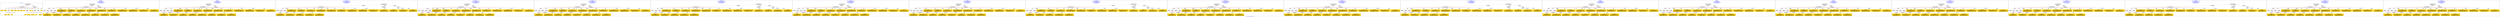 digraph n0 {
fontcolor="blue"
remincross="true"
label="s23-s-national-portrait-gallery.json"
subgraph cluster_0 {
label="1-correct model"
n2[style="filled",color="white",fillcolor="lightgray",label="CulturalHeritageObject1"];
n3[shape="plaintext",style="filled",fillcolor="gold",label="Copyright"];
n4[shape="plaintext",style="filled",fillcolor="gold",label="DateOfWork"];
n5[style="filled",color="white",fillcolor="lightgray",label="Person1"];
n6[shape="plaintext",style="filled",fillcolor="gold",label="Description"];
n7[shape="plaintext",style="filled",fillcolor="gold",label="Dimension"];
n8[shape="plaintext",style="filled",fillcolor="gold",label="Medium"];
n9[shape="plaintext",style="filled",fillcolor="gold",label="CreditLine"];
n10[shape="plaintext",style="filled",fillcolor="gold",label="Owner"];
n11[style="filled",color="white",fillcolor="lightgray",label="Concept1"];
n12[shape="plaintext",style="filled",fillcolor="gold",label="Title"];
n13[shape="plaintext",style="filled",fillcolor="gold",label="Ref"];
n14[style="filled",color="white",fillcolor="lightgray",label="Person2"];
n15[style="filled",color="white",fillcolor="lightgray",label="Concept2"];
n16[shape="plaintext",style="filled",fillcolor="gold",label="birthDate"];
n17[shape="plaintext",style="filled",fillcolor="gold",label="deathDate"];
n18[shape="plaintext",style="filled",fillcolor="gold",label="Artist"];
n19[shape="plaintext",style="filled",fillcolor="gold",label="sitterBirthDate"];
n20[shape="plaintext",style="filled",fillcolor="gold",label="sitterDeathDate"];
n21[shape="plaintext",style="filled",fillcolor="gold",label="values"];
n22[style="filled",color="white",fillcolor="lightgray",label="EuropeanaAggregation1"];
n23[style="filled",color="white",fillcolor="lightgray",label="WebResource1"];
n24[shape="plaintext",style="filled",fillcolor="gold",label="Image"];
n25[shape="plaintext",style="filled",fillcolor="gold",label="values"];
n26[shape="plaintext",style="filled",fillcolor="gold",label="Classification"];
}
subgraph cluster_1 {
label="candidate 0\nlink coherence:1.0\nnode coherence:1.0\nconfidence:0.5779097152973046\nmapping score:0.6370810162102126\ncost:23.99936\n-precision:0.92-recall:0.92"
n28[style="filled",color="white",fillcolor="lightgray",label="CulturalHeritageObject1"];
n29[style="filled",color="white",fillcolor="lightgray",label="Person1"];
n30[style="filled",color="white",fillcolor="lightgray",label="Person2"];
n31[style="filled",color="white",fillcolor="lightgray",label="Concept1"];
n32[style="filled",color="white",fillcolor="lightgray",label="Concept2"];
n33[style="filled",color="white",fillcolor="lightgray",label="EuropeanaAggregation1"];
n34[style="filled",color="white",fillcolor="lightgray",label="WebResource1"];
n35[shape="plaintext",style="filled",fillcolor="gold",label="sitterDeathDate\n[Person,dateOfDeath,0.442]\n[Person,dateOfBirth,0.339]\n[CulturalHeritageObject,created,0.148]\n[CulturalHeritageObject,title,0.07]"];
n36[shape="plaintext",style="filled",fillcolor="gold",label="deathDate\n[Person,dateOfDeath,0.436]\n[Person,dateOfBirth,0.314]\n[CulturalHeritageObject,created,0.178]\n[CulturalHeritageObject,title,0.073]"];
n37[shape="plaintext",style="filled",fillcolor="gold",label="Image\n[WebResource,classLink,0.864]\n[Document,classLink,0.129]\n[CulturalHeritageObject,medium,0.005]\n[CulturalHeritageObject,description,0.002]"];
n38[shape="plaintext",style="filled",fillcolor="gold",label="Copyright\n[CulturalHeritageObject,rights,0.896]\n[CulturalHeritageObject,provenance,0.048]\n[Person,nameOfThePerson,0.034]\n[CulturalHeritageObject,description,0.022]"];
n39[shape="plaintext",style="filled",fillcolor="gold",label="DateOfWork\n[CulturalHeritageObject,created,0.383]\n[Person,dateOfBirth,0.287]\n[Person,dateOfDeath,0.283]\n[CulturalHeritageObject,title,0.047]"];
n40[shape="plaintext",style="filled",fillcolor="gold",label="Artist\n[Person,nameOfThePerson,0.621]\n[CulturalHeritageObject,provenance,0.145]\n[Document,classLink,0.124]\n[CulturalHeritageObject,title,0.11]"];
n41[shape="plaintext",style="filled",fillcolor="gold",label="values\n[Person,nameOfThePerson,0.53]\n[CulturalHeritageObject,title,0.176]\n[CulturalHeritageObject,provenance,0.171]\n[CulturalHeritageObject,description,0.122]"];
n42[shape="plaintext",style="filled",fillcolor="gold",label="values\n[Concept,prefLabel,0.579]\n[CulturalHeritageObject,description,0.211]\n[Person,biographicalInformation,0.112]\n[CulturalHeritageObject,title,0.099]"];
n43[shape="plaintext",style="filled",fillcolor="gold",label="Title\n[Person,nameOfThePerson,0.425]\n[CulturalHeritageObject,title,0.247]\n[CulturalHeritageObject,provenance,0.171]\n[CulturalHeritageObject,description,0.157]"];
n44[shape="plaintext",style="filled",fillcolor="gold",label="sitterBirthDate\n[Person,dateOfBirth,0.436]\n[Person,dateOfDeath,0.369]\n[CulturalHeritageObject,created,0.132]\n[CulturalHeritageObject,title,0.063]"];
n45[shape="plaintext",style="filled",fillcolor="gold",label="CreditLine\n[CulturalHeritageObject,provenance,0.41]\n[CulturalHeritageObject,rightsHolder,0.364]\n[CulturalHeritageObject,description,0.116]\n[Person,biographicalInformation,0.11]"];
n46[shape="plaintext",style="filled",fillcolor="gold",label="Classification\n[Concept,prefLabel,0.604]\n[Person,biographicalInformation,0.202]\n[CulturalHeritageObject,description,0.116]\n[CulturalHeritageObject,title,0.079]"];
n47[shape="plaintext",style="filled",fillcolor="gold",label="Owner\n[CulturalHeritageObject,rightsHolder,0.629]\n[CulturalHeritageObject,provenance,0.225]\n[Person,biographicalInformation,0.076]\n[CulturalHeritageObject,description,0.069]"];
n48[shape="plaintext",style="filled",fillcolor="gold",label="Medium\n[CulturalHeritageObject,medium,0.828]\n[CulturalHeritageObject,description,0.062]\n[Concept,prefLabel,0.057]\n[Person,biographicalInformation,0.053]"];
n49[shape="plaintext",style="filled",fillcolor="gold",label="Dimension\n[CulturalHeritageObject,extent,0.712]\n[CulturalHeritageObject,accessionNumber,0.121]\n[CulturalHeritageObject,description,0.085]\n[CulturalHeritageObject,medium,0.082]"];
n50[shape="plaintext",style="filled",fillcolor="gold",label="Description\n[Person,biographicalInformation,0.408]\n[CulturalHeritageObject,description,0.365]\n[CulturalHeritageObject,title,0.165]\n[CulturalHeritageObject,provenance,0.062]"];
n51[shape="plaintext",style="filled",fillcolor="gold",label="Ref\n[CulturalHeritageObject,accessionNumber,0.99]\n[CulturalHeritageObject,extent,0.004]\n[CulturalHeritageObject,title,0.003]\n[WebResource,classLink,0.003]"];
n52[shape="plaintext",style="filled",fillcolor="gold",label="birthDate\n[Person,dateOfBirth,0.43]\n[Person,dateOfDeath,0.336]\n[CulturalHeritageObject,created,0.162]\n[CulturalHeritageObject,title,0.072]"];
}
subgraph cluster_2 {
label="candidate 1\nlink coherence:1.0\nnode coherence:1.0\nconfidence:0.5684512655156381\nmapping score:0.6339281996163237\ncost:23.99936\n-precision:0.83-recall:0.83"
n54[style="filled",color="white",fillcolor="lightgray",label="CulturalHeritageObject1"];
n55[style="filled",color="white",fillcolor="lightgray",label="Person1"];
n56[style="filled",color="white",fillcolor="lightgray",label="Person2"];
n57[style="filled",color="white",fillcolor="lightgray",label="Concept1"];
n58[style="filled",color="white",fillcolor="lightgray",label="Concept2"];
n59[style="filled",color="white",fillcolor="lightgray",label="EuropeanaAggregation1"];
n60[style="filled",color="white",fillcolor="lightgray",label="WebResource1"];
n61[shape="plaintext",style="filled",fillcolor="gold",label="deathDate\n[Person,dateOfDeath,0.436]\n[Person,dateOfBirth,0.314]\n[CulturalHeritageObject,created,0.178]\n[CulturalHeritageObject,title,0.073]"];
n62[shape="plaintext",style="filled",fillcolor="gold",label="sitterBirthDate\n[Person,dateOfBirth,0.436]\n[Person,dateOfDeath,0.369]\n[CulturalHeritageObject,created,0.132]\n[CulturalHeritageObject,title,0.063]"];
n63[shape="plaintext",style="filled",fillcolor="gold",label="Image\n[WebResource,classLink,0.864]\n[Document,classLink,0.129]\n[CulturalHeritageObject,medium,0.005]\n[CulturalHeritageObject,description,0.002]"];
n64[shape="plaintext",style="filled",fillcolor="gold",label="Copyright\n[CulturalHeritageObject,rights,0.896]\n[CulturalHeritageObject,provenance,0.048]\n[Person,nameOfThePerson,0.034]\n[CulturalHeritageObject,description,0.022]"];
n65[shape="plaintext",style="filled",fillcolor="gold",label="DateOfWork\n[CulturalHeritageObject,created,0.383]\n[Person,dateOfBirth,0.287]\n[Person,dateOfDeath,0.283]\n[CulturalHeritageObject,title,0.047]"];
n66[shape="plaintext",style="filled",fillcolor="gold",label="Artist\n[Person,nameOfThePerson,0.621]\n[CulturalHeritageObject,provenance,0.145]\n[Document,classLink,0.124]\n[CulturalHeritageObject,title,0.11]"];
n67[shape="plaintext",style="filled",fillcolor="gold",label="values\n[Person,nameOfThePerson,0.53]\n[CulturalHeritageObject,title,0.176]\n[CulturalHeritageObject,provenance,0.171]\n[CulturalHeritageObject,description,0.122]"];
n68[shape="plaintext",style="filled",fillcolor="gold",label="values\n[Concept,prefLabel,0.579]\n[CulturalHeritageObject,description,0.211]\n[Person,biographicalInformation,0.112]\n[CulturalHeritageObject,title,0.099]"];
n69[shape="plaintext",style="filled",fillcolor="gold",label="Title\n[Person,nameOfThePerson,0.425]\n[CulturalHeritageObject,title,0.247]\n[CulturalHeritageObject,provenance,0.171]\n[CulturalHeritageObject,description,0.157]"];
n70[shape="plaintext",style="filled",fillcolor="gold",label="sitterDeathDate\n[Person,dateOfDeath,0.442]\n[Person,dateOfBirth,0.339]\n[CulturalHeritageObject,created,0.148]\n[CulturalHeritageObject,title,0.07]"];
n71[shape="plaintext",style="filled",fillcolor="gold",label="CreditLine\n[CulturalHeritageObject,provenance,0.41]\n[CulturalHeritageObject,rightsHolder,0.364]\n[CulturalHeritageObject,description,0.116]\n[Person,biographicalInformation,0.11]"];
n72[shape="plaintext",style="filled",fillcolor="gold",label="Classification\n[Concept,prefLabel,0.604]\n[Person,biographicalInformation,0.202]\n[CulturalHeritageObject,description,0.116]\n[CulturalHeritageObject,title,0.079]"];
n73[shape="plaintext",style="filled",fillcolor="gold",label="Owner\n[CulturalHeritageObject,rightsHolder,0.629]\n[CulturalHeritageObject,provenance,0.225]\n[Person,biographicalInformation,0.076]\n[CulturalHeritageObject,description,0.069]"];
n74[shape="plaintext",style="filled",fillcolor="gold",label="Medium\n[CulturalHeritageObject,medium,0.828]\n[CulturalHeritageObject,description,0.062]\n[Concept,prefLabel,0.057]\n[Person,biographicalInformation,0.053]"];
n75[shape="plaintext",style="filled",fillcolor="gold",label="Dimension\n[CulturalHeritageObject,extent,0.712]\n[CulturalHeritageObject,accessionNumber,0.121]\n[CulturalHeritageObject,description,0.085]\n[CulturalHeritageObject,medium,0.082]"];
n76[shape="plaintext",style="filled",fillcolor="gold",label="Description\n[Person,biographicalInformation,0.408]\n[CulturalHeritageObject,description,0.365]\n[CulturalHeritageObject,title,0.165]\n[CulturalHeritageObject,provenance,0.062]"];
n77[shape="plaintext",style="filled",fillcolor="gold",label="Ref\n[CulturalHeritageObject,accessionNumber,0.99]\n[CulturalHeritageObject,extent,0.004]\n[CulturalHeritageObject,title,0.003]\n[WebResource,classLink,0.003]"];
n78[shape="plaintext",style="filled",fillcolor="gold",label="birthDate\n[Person,dateOfBirth,0.43]\n[Person,dateOfDeath,0.336]\n[CulturalHeritageObject,created,0.162]\n[CulturalHeritageObject,title,0.072]"];
}
subgraph cluster_3 {
label="candidate 10\nlink coherence:0.9583333333333334\nnode coherence:1.0\nconfidence:0.5684512655156381\nmapping score:0.6339281996163237\ncost:123.009582\n-precision:0.79-recall:0.79"
n80[style="filled",color="white",fillcolor="lightgray",label="CulturalHeritageObject1"];
n81[style="filled",color="white",fillcolor="lightgray",label="Person2"];
n82[style="filled",color="white",fillcolor="lightgray",label="Concept1"];
n83[style="filled",color="white",fillcolor="lightgray",label="Concept2"];
n84[style="filled",color="white",fillcolor="lightgray",label="EuropeanaAggregation1"];
n85[style="filled",color="white",fillcolor="lightgray",label="WebResource1"];
n86[style="filled",color="white",fillcolor="lightgray",label="Person1"];
n87[shape="plaintext",style="filled",fillcolor="gold",label="deathDate\n[Person,dateOfDeath,0.436]\n[Person,dateOfBirth,0.314]\n[CulturalHeritageObject,created,0.178]\n[CulturalHeritageObject,title,0.073]"];
n88[shape="plaintext",style="filled",fillcolor="gold",label="sitterBirthDate\n[Person,dateOfBirth,0.436]\n[Person,dateOfDeath,0.369]\n[CulturalHeritageObject,created,0.132]\n[CulturalHeritageObject,title,0.063]"];
n89[shape="plaintext",style="filled",fillcolor="gold",label="Image\n[WebResource,classLink,0.864]\n[Document,classLink,0.129]\n[CulturalHeritageObject,medium,0.005]\n[CulturalHeritageObject,description,0.002]"];
n90[shape="plaintext",style="filled",fillcolor="gold",label="Copyright\n[CulturalHeritageObject,rights,0.896]\n[CulturalHeritageObject,provenance,0.048]\n[Person,nameOfThePerson,0.034]\n[CulturalHeritageObject,description,0.022]"];
n91[shape="plaintext",style="filled",fillcolor="gold",label="DateOfWork\n[CulturalHeritageObject,created,0.383]\n[Person,dateOfBirth,0.287]\n[Person,dateOfDeath,0.283]\n[CulturalHeritageObject,title,0.047]"];
n92[shape="plaintext",style="filled",fillcolor="gold",label="Artist\n[Person,nameOfThePerson,0.621]\n[CulturalHeritageObject,provenance,0.145]\n[Document,classLink,0.124]\n[CulturalHeritageObject,title,0.11]"];
n93[shape="plaintext",style="filled",fillcolor="gold",label="values\n[Person,nameOfThePerson,0.53]\n[CulturalHeritageObject,title,0.176]\n[CulturalHeritageObject,provenance,0.171]\n[CulturalHeritageObject,description,0.122]"];
n94[shape="plaintext",style="filled",fillcolor="gold",label="values\n[Concept,prefLabel,0.579]\n[CulturalHeritageObject,description,0.211]\n[Person,biographicalInformation,0.112]\n[CulturalHeritageObject,title,0.099]"];
n95[shape="plaintext",style="filled",fillcolor="gold",label="Title\n[Person,nameOfThePerson,0.425]\n[CulturalHeritageObject,title,0.247]\n[CulturalHeritageObject,provenance,0.171]\n[CulturalHeritageObject,description,0.157]"];
n96[shape="plaintext",style="filled",fillcolor="gold",label="sitterDeathDate\n[Person,dateOfDeath,0.442]\n[Person,dateOfBirth,0.339]\n[CulturalHeritageObject,created,0.148]\n[CulturalHeritageObject,title,0.07]"];
n97[shape="plaintext",style="filled",fillcolor="gold",label="CreditLine\n[CulturalHeritageObject,provenance,0.41]\n[CulturalHeritageObject,rightsHolder,0.364]\n[CulturalHeritageObject,description,0.116]\n[Person,biographicalInformation,0.11]"];
n98[shape="plaintext",style="filled",fillcolor="gold",label="Classification\n[Concept,prefLabel,0.604]\n[Person,biographicalInformation,0.202]\n[CulturalHeritageObject,description,0.116]\n[CulturalHeritageObject,title,0.079]"];
n99[shape="plaintext",style="filled",fillcolor="gold",label="Owner\n[CulturalHeritageObject,rightsHolder,0.629]\n[CulturalHeritageObject,provenance,0.225]\n[Person,biographicalInformation,0.076]\n[CulturalHeritageObject,description,0.069]"];
n100[shape="plaintext",style="filled",fillcolor="gold",label="Medium\n[CulturalHeritageObject,medium,0.828]\n[CulturalHeritageObject,description,0.062]\n[Concept,prefLabel,0.057]\n[Person,biographicalInformation,0.053]"];
n101[shape="plaintext",style="filled",fillcolor="gold",label="Dimension\n[CulturalHeritageObject,extent,0.712]\n[CulturalHeritageObject,accessionNumber,0.121]\n[CulturalHeritageObject,description,0.085]\n[CulturalHeritageObject,medium,0.082]"];
n102[shape="plaintext",style="filled",fillcolor="gold",label="Description\n[Person,biographicalInformation,0.408]\n[CulturalHeritageObject,description,0.365]\n[CulturalHeritageObject,title,0.165]\n[CulturalHeritageObject,provenance,0.062]"];
n103[shape="plaintext",style="filled",fillcolor="gold",label="Ref\n[CulturalHeritageObject,accessionNumber,0.99]\n[CulturalHeritageObject,extent,0.004]\n[CulturalHeritageObject,title,0.003]\n[WebResource,classLink,0.003]"];
n104[shape="plaintext",style="filled",fillcolor="gold",label="birthDate\n[Person,dateOfBirth,0.43]\n[Person,dateOfDeath,0.336]\n[CulturalHeritageObject,created,0.162]\n[CulturalHeritageObject,title,0.072]"];
}
subgraph cluster_4 {
label="candidate 11\nlink coherence:0.9583333333333334\nnode coherence:1.0\nconfidence:0.568081975988568\nmapping score:0.6338051031073004\ncost:23.99934\n-precision:0.83-recall:0.83"
n106[style="filled",color="white",fillcolor="lightgray",label="CulturalHeritageObject1"];
n107[style="filled",color="white",fillcolor="lightgray",label="Person1"];
n108[style="filled",color="white",fillcolor="lightgray",label="Person2"];
n109[style="filled",color="white",fillcolor="lightgray",label="Concept1"];
n110[style="filled",color="white",fillcolor="lightgray",label="Concept2"];
n111[style="filled",color="white",fillcolor="lightgray",label="EuropeanaAggregation1"];
n112[style="filled",color="white",fillcolor="lightgray",label="WebResource1"];
n113[shape="plaintext",style="filled",fillcolor="gold",label="sitterDeathDate\n[Person,dateOfDeath,0.442]\n[Person,dateOfBirth,0.339]\n[CulturalHeritageObject,created,0.148]\n[CulturalHeritageObject,title,0.07]"];
n114[shape="plaintext",style="filled",fillcolor="gold",label="deathDate\n[Person,dateOfDeath,0.436]\n[Person,dateOfBirth,0.314]\n[CulturalHeritageObject,created,0.178]\n[CulturalHeritageObject,title,0.073]"];
n115[shape="plaintext",style="filled",fillcolor="gold",label="Image\n[WebResource,classLink,0.864]\n[Document,classLink,0.129]\n[CulturalHeritageObject,medium,0.005]\n[CulturalHeritageObject,description,0.002]"];
n116[shape="plaintext",style="filled",fillcolor="gold",label="Copyright\n[CulturalHeritageObject,rights,0.896]\n[CulturalHeritageObject,provenance,0.048]\n[Person,nameOfThePerson,0.034]\n[CulturalHeritageObject,description,0.022]"];
n117[shape="plaintext",style="filled",fillcolor="gold",label="DateOfWork\n[CulturalHeritageObject,created,0.383]\n[Person,dateOfBirth,0.287]\n[Person,dateOfDeath,0.283]\n[CulturalHeritageObject,title,0.047]"];
n118[shape="plaintext",style="filled",fillcolor="gold",label="Artist\n[Person,nameOfThePerson,0.621]\n[CulturalHeritageObject,provenance,0.145]\n[Document,classLink,0.124]\n[CulturalHeritageObject,title,0.11]"];
n119[shape="plaintext",style="filled",fillcolor="gold",label="Title\n[Person,nameOfThePerson,0.425]\n[CulturalHeritageObject,title,0.247]\n[CulturalHeritageObject,provenance,0.171]\n[CulturalHeritageObject,description,0.157]"];
n120[shape="plaintext",style="filled",fillcolor="gold",label="values\n[Concept,prefLabel,0.579]\n[CulturalHeritageObject,description,0.211]\n[Person,biographicalInformation,0.112]\n[CulturalHeritageObject,title,0.099]"];
n121[shape="plaintext",style="filled",fillcolor="gold",label="values\n[Person,nameOfThePerson,0.53]\n[CulturalHeritageObject,title,0.176]\n[CulturalHeritageObject,provenance,0.171]\n[CulturalHeritageObject,description,0.122]"];
n122[shape="plaintext",style="filled",fillcolor="gold",label="sitterBirthDate\n[Person,dateOfBirth,0.436]\n[Person,dateOfDeath,0.369]\n[CulturalHeritageObject,created,0.132]\n[CulturalHeritageObject,title,0.063]"];
n123[shape="plaintext",style="filled",fillcolor="gold",label="CreditLine\n[CulturalHeritageObject,provenance,0.41]\n[CulturalHeritageObject,rightsHolder,0.364]\n[CulturalHeritageObject,description,0.116]\n[Person,biographicalInformation,0.11]"];
n124[shape="plaintext",style="filled",fillcolor="gold",label="Classification\n[Concept,prefLabel,0.604]\n[Person,biographicalInformation,0.202]\n[CulturalHeritageObject,description,0.116]\n[CulturalHeritageObject,title,0.079]"];
n125[shape="plaintext",style="filled",fillcolor="gold",label="Owner\n[CulturalHeritageObject,rightsHolder,0.629]\n[CulturalHeritageObject,provenance,0.225]\n[Person,biographicalInformation,0.076]\n[CulturalHeritageObject,description,0.069]"];
n126[shape="plaintext",style="filled",fillcolor="gold",label="Medium\n[CulturalHeritageObject,medium,0.828]\n[CulturalHeritageObject,description,0.062]\n[Concept,prefLabel,0.057]\n[Person,biographicalInformation,0.053]"];
n127[shape="plaintext",style="filled",fillcolor="gold",label="Dimension\n[CulturalHeritageObject,extent,0.712]\n[CulturalHeritageObject,accessionNumber,0.121]\n[CulturalHeritageObject,description,0.085]\n[CulturalHeritageObject,medium,0.082]"];
n128[shape="plaintext",style="filled",fillcolor="gold",label="Description\n[Person,biographicalInformation,0.408]\n[CulturalHeritageObject,description,0.365]\n[CulturalHeritageObject,title,0.165]\n[CulturalHeritageObject,provenance,0.062]"];
n129[shape="plaintext",style="filled",fillcolor="gold",label="Ref\n[CulturalHeritageObject,accessionNumber,0.99]\n[CulturalHeritageObject,extent,0.004]\n[CulturalHeritageObject,title,0.003]\n[WebResource,classLink,0.003]"];
n130[shape="plaintext",style="filled",fillcolor="gold",label="birthDate\n[Person,dateOfBirth,0.43]\n[Person,dateOfDeath,0.336]\n[CulturalHeritageObject,created,0.162]\n[CulturalHeritageObject,title,0.072]"];
}
subgraph cluster_5 {
label="candidate 12\nlink coherence:0.9583333333333334\nnode coherence:1.0\nconfidence:0.568081975988568\nmapping score:0.6338051031073004\ncost:23.99938\n-precision:0.83-recall:0.83"
n132[style="filled",color="white",fillcolor="lightgray",label="CulturalHeritageObject1"];
n133[style="filled",color="white",fillcolor="lightgray",label="Person1"];
n134[style="filled",color="white",fillcolor="lightgray",label="Person2"];
n135[style="filled",color="white",fillcolor="lightgray",label="Concept1"];
n136[style="filled",color="white",fillcolor="lightgray",label="Concept2"];
n137[style="filled",color="white",fillcolor="lightgray",label="EuropeanaAggregation1"];
n138[style="filled",color="white",fillcolor="lightgray",label="WebResource1"];
n139[shape="plaintext",style="filled",fillcolor="gold",label="sitterDeathDate\n[Person,dateOfDeath,0.442]\n[Person,dateOfBirth,0.339]\n[CulturalHeritageObject,created,0.148]\n[CulturalHeritageObject,title,0.07]"];
n140[shape="plaintext",style="filled",fillcolor="gold",label="deathDate\n[Person,dateOfDeath,0.436]\n[Person,dateOfBirth,0.314]\n[CulturalHeritageObject,created,0.178]\n[CulturalHeritageObject,title,0.073]"];
n141[shape="plaintext",style="filled",fillcolor="gold",label="Image\n[WebResource,classLink,0.864]\n[Document,classLink,0.129]\n[CulturalHeritageObject,medium,0.005]\n[CulturalHeritageObject,description,0.002]"];
n142[shape="plaintext",style="filled",fillcolor="gold",label="Copyright\n[CulturalHeritageObject,rights,0.896]\n[CulturalHeritageObject,provenance,0.048]\n[Person,nameOfThePerson,0.034]\n[CulturalHeritageObject,description,0.022]"];
n143[shape="plaintext",style="filled",fillcolor="gold",label="DateOfWork\n[CulturalHeritageObject,created,0.383]\n[Person,dateOfBirth,0.287]\n[Person,dateOfDeath,0.283]\n[CulturalHeritageObject,title,0.047]"];
n144[shape="plaintext",style="filled",fillcolor="gold",label="Artist\n[Person,nameOfThePerson,0.621]\n[CulturalHeritageObject,provenance,0.145]\n[Document,classLink,0.124]\n[CulturalHeritageObject,title,0.11]"];
n145[shape="plaintext",style="filled",fillcolor="gold",label="Title\n[Person,nameOfThePerson,0.425]\n[CulturalHeritageObject,title,0.247]\n[CulturalHeritageObject,provenance,0.171]\n[CulturalHeritageObject,description,0.157]"];
n146[shape="plaintext",style="filled",fillcolor="gold",label="values\n[Concept,prefLabel,0.579]\n[CulturalHeritageObject,description,0.211]\n[Person,biographicalInformation,0.112]\n[CulturalHeritageObject,title,0.099]"];
n147[shape="plaintext",style="filled",fillcolor="gold",label="values\n[Person,nameOfThePerson,0.53]\n[CulturalHeritageObject,title,0.176]\n[CulturalHeritageObject,provenance,0.171]\n[CulturalHeritageObject,description,0.122]"];
n148[shape="plaintext",style="filled",fillcolor="gold",label="sitterBirthDate\n[Person,dateOfBirth,0.436]\n[Person,dateOfDeath,0.369]\n[CulturalHeritageObject,created,0.132]\n[CulturalHeritageObject,title,0.063]"];
n149[shape="plaintext",style="filled",fillcolor="gold",label="CreditLine\n[CulturalHeritageObject,provenance,0.41]\n[CulturalHeritageObject,rightsHolder,0.364]\n[CulturalHeritageObject,description,0.116]\n[Person,biographicalInformation,0.11]"];
n150[shape="plaintext",style="filled",fillcolor="gold",label="Classification\n[Concept,prefLabel,0.604]\n[Person,biographicalInformation,0.202]\n[CulturalHeritageObject,description,0.116]\n[CulturalHeritageObject,title,0.079]"];
n151[shape="plaintext",style="filled",fillcolor="gold",label="Owner\n[CulturalHeritageObject,rightsHolder,0.629]\n[CulturalHeritageObject,provenance,0.225]\n[Person,biographicalInformation,0.076]\n[CulturalHeritageObject,description,0.069]"];
n152[shape="plaintext",style="filled",fillcolor="gold",label="Medium\n[CulturalHeritageObject,medium,0.828]\n[CulturalHeritageObject,description,0.062]\n[Concept,prefLabel,0.057]\n[Person,biographicalInformation,0.053]"];
n153[shape="plaintext",style="filled",fillcolor="gold",label="Dimension\n[CulturalHeritageObject,extent,0.712]\n[CulturalHeritageObject,accessionNumber,0.121]\n[CulturalHeritageObject,description,0.085]\n[CulturalHeritageObject,medium,0.082]"];
n154[shape="plaintext",style="filled",fillcolor="gold",label="Description\n[Person,biographicalInformation,0.408]\n[CulturalHeritageObject,description,0.365]\n[CulturalHeritageObject,title,0.165]\n[CulturalHeritageObject,provenance,0.062]"];
n155[shape="plaintext",style="filled",fillcolor="gold",label="Ref\n[CulturalHeritageObject,accessionNumber,0.99]\n[CulturalHeritageObject,extent,0.004]\n[CulturalHeritageObject,title,0.003]\n[WebResource,classLink,0.003]"];
n156[shape="plaintext",style="filled",fillcolor="gold",label="birthDate\n[Person,dateOfBirth,0.43]\n[Person,dateOfDeath,0.336]\n[CulturalHeritageObject,created,0.162]\n[CulturalHeritageObject,title,0.072]"];
}
subgraph cluster_6 {
label="candidate 13\nlink coherence:0.9583333333333334\nnode coherence:1.0\nconfidence:0.568081975988568\nmapping score:0.6338051031073004\ncost:123.009582\n-precision:0.75-recall:0.75"
n158[style="filled",color="white",fillcolor="lightgray",label="CulturalHeritageObject1"];
n159[style="filled",color="white",fillcolor="lightgray",label="Person2"];
n160[style="filled",color="white",fillcolor="lightgray",label="Concept1"];
n161[style="filled",color="white",fillcolor="lightgray",label="Concept2"];
n162[style="filled",color="white",fillcolor="lightgray",label="EuropeanaAggregation1"];
n163[style="filled",color="white",fillcolor="lightgray",label="WebResource1"];
n164[style="filled",color="white",fillcolor="lightgray",label="Person1"];
n165[shape="plaintext",style="filled",fillcolor="gold",label="sitterDeathDate\n[Person,dateOfDeath,0.442]\n[Person,dateOfBirth,0.339]\n[CulturalHeritageObject,created,0.148]\n[CulturalHeritageObject,title,0.07]"];
n166[shape="plaintext",style="filled",fillcolor="gold",label="deathDate\n[Person,dateOfDeath,0.436]\n[Person,dateOfBirth,0.314]\n[CulturalHeritageObject,created,0.178]\n[CulturalHeritageObject,title,0.073]"];
n167[shape="plaintext",style="filled",fillcolor="gold",label="Image\n[WebResource,classLink,0.864]\n[Document,classLink,0.129]\n[CulturalHeritageObject,medium,0.005]\n[CulturalHeritageObject,description,0.002]"];
n168[shape="plaintext",style="filled",fillcolor="gold",label="Copyright\n[CulturalHeritageObject,rights,0.896]\n[CulturalHeritageObject,provenance,0.048]\n[Person,nameOfThePerson,0.034]\n[CulturalHeritageObject,description,0.022]"];
n169[shape="plaintext",style="filled",fillcolor="gold",label="DateOfWork\n[CulturalHeritageObject,created,0.383]\n[Person,dateOfBirth,0.287]\n[Person,dateOfDeath,0.283]\n[CulturalHeritageObject,title,0.047]"];
n170[shape="plaintext",style="filled",fillcolor="gold",label="Artist\n[Person,nameOfThePerson,0.621]\n[CulturalHeritageObject,provenance,0.145]\n[Document,classLink,0.124]\n[CulturalHeritageObject,title,0.11]"];
n171[shape="plaintext",style="filled",fillcolor="gold",label="Title\n[Person,nameOfThePerson,0.425]\n[CulturalHeritageObject,title,0.247]\n[CulturalHeritageObject,provenance,0.171]\n[CulturalHeritageObject,description,0.157]"];
n172[shape="plaintext",style="filled",fillcolor="gold",label="values\n[Concept,prefLabel,0.579]\n[CulturalHeritageObject,description,0.211]\n[Person,biographicalInformation,0.112]\n[CulturalHeritageObject,title,0.099]"];
n173[shape="plaintext",style="filled",fillcolor="gold",label="values\n[Person,nameOfThePerson,0.53]\n[CulturalHeritageObject,title,0.176]\n[CulturalHeritageObject,provenance,0.171]\n[CulturalHeritageObject,description,0.122]"];
n174[shape="plaintext",style="filled",fillcolor="gold",label="sitterBirthDate\n[Person,dateOfBirth,0.436]\n[Person,dateOfDeath,0.369]\n[CulturalHeritageObject,created,0.132]\n[CulturalHeritageObject,title,0.063]"];
n175[shape="plaintext",style="filled",fillcolor="gold",label="CreditLine\n[CulturalHeritageObject,provenance,0.41]\n[CulturalHeritageObject,rightsHolder,0.364]\n[CulturalHeritageObject,description,0.116]\n[Person,biographicalInformation,0.11]"];
n176[shape="plaintext",style="filled",fillcolor="gold",label="Classification\n[Concept,prefLabel,0.604]\n[Person,biographicalInformation,0.202]\n[CulturalHeritageObject,description,0.116]\n[CulturalHeritageObject,title,0.079]"];
n177[shape="plaintext",style="filled",fillcolor="gold",label="Owner\n[CulturalHeritageObject,rightsHolder,0.629]\n[CulturalHeritageObject,provenance,0.225]\n[Person,biographicalInformation,0.076]\n[CulturalHeritageObject,description,0.069]"];
n178[shape="plaintext",style="filled",fillcolor="gold",label="Medium\n[CulturalHeritageObject,medium,0.828]\n[CulturalHeritageObject,description,0.062]\n[Concept,prefLabel,0.057]\n[Person,biographicalInformation,0.053]"];
n179[shape="plaintext",style="filled",fillcolor="gold",label="Dimension\n[CulturalHeritageObject,extent,0.712]\n[CulturalHeritageObject,accessionNumber,0.121]\n[CulturalHeritageObject,description,0.085]\n[CulturalHeritageObject,medium,0.082]"];
n180[shape="plaintext",style="filled",fillcolor="gold",label="Description\n[Person,biographicalInformation,0.408]\n[CulturalHeritageObject,description,0.365]\n[CulturalHeritageObject,title,0.165]\n[CulturalHeritageObject,provenance,0.062]"];
n181[shape="plaintext",style="filled",fillcolor="gold",label="Ref\n[CulturalHeritageObject,accessionNumber,0.99]\n[CulturalHeritageObject,extent,0.004]\n[CulturalHeritageObject,title,0.003]\n[WebResource,classLink,0.003]"];
n182[shape="plaintext",style="filled",fillcolor="gold",label="birthDate\n[Person,dateOfBirth,0.43]\n[Person,dateOfDeath,0.336]\n[CulturalHeritageObject,created,0.162]\n[CulturalHeritageObject,title,0.072]"];
}
subgraph cluster_7 {
label="candidate 14\nlink coherence:0.9583333333333334\nnode coherence:1.0\nconfidence:0.5586235262069015\nmapping score:0.6306522865134115\ncost:23.99934\n-precision:0.75-recall:0.75"
n184[style="filled",color="white",fillcolor="lightgray",label="CulturalHeritageObject1"];
n185[style="filled",color="white",fillcolor="lightgray",label="Person1"];
n186[style="filled",color="white",fillcolor="lightgray",label="Person2"];
n187[style="filled",color="white",fillcolor="lightgray",label="Concept1"];
n188[style="filled",color="white",fillcolor="lightgray",label="Concept2"];
n189[style="filled",color="white",fillcolor="lightgray",label="EuropeanaAggregation1"];
n190[style="filled",color="white",fillcolor="lightgray",label="WebResource1"];
n191[shape="plaintext",style="filled",fillcolor="gold",label="deathDate\n[Person,dateOfDeath,0.436]\n[Person,dateOfBirth,0.314]\n[CulturalHeritageObject,created,0.178]\n[CulturalHeritageObject,title,0.073]"];
n192[shape="plaintext",style="filled",fillcolor="gold",label="sitterBirthDate\n[Person,dateOfBirth,0.436]\n[Person,dateOfDeath,0.369]\n[CulturalHeritageObject,created,0.132]\n[CulturalHeritageObject,title,0.063]"];
n193[shape="plaintext",style="filled",fillcolor="gold",label="Image\n[WebResource,classLink,0.864]\n[Document,classLink,0.129]\n[CulturalHeritageObject,medium,0.005]\n[CulturalHeritageObject,description,0.002]"];
n194[shape="plaintext",style="filled",fillcolor="gold",label="Copyright\n[CulturalHeritageObject,rights,0.896]\n[CulturalHeritageObject,provenance,0.048]\n[Person,nameOfThePerson,0.034]\n[CulturalHeritageObject,description,0.022]"];
n195[shape="plaintext",style="filled",fillcolor="gold",label="DateOfWork\n[CulturalHeritageObject,created,0.383]\n[Person,dateOfBirth,0.287]\n[Person,dateOfDeath,0.283]\n[CulturalHeritageObject,title,0.047]"];
n196[shape="plaintext",style="filled",fillcolor="gold",label="Artist\n[Person,nameOfThePerson,0.621]\n[CulturalHeritageObject,provenance,0.145]\n[Document,classLink,0.124]\n[CulturalHeritageObject,title,0.11]"];
n197[shape="plaintext",style="filled",fillcolor="gold",label="Title\n[Person,nameOfThePerson,0.425]\n[CulturalHeritageObject,title,0.247]\n[CulturalHeritageObject,provenance,0.171]\n[CulturalHeritageObject,description,0.157]"];
n198[shape="plaintext",style="filled",fillcolor="gold",label="values\n[Concept,prefLabel,0.579]\n[CulturalHeritageObject,description,0.211]\n[Person,biographicalInformation,0.112]\n[CulturalHeritageObject,title,0.099]"];
n199[shape="plaintext",style="filled",fillcolor="gold",label="values\n[Person,nameOfThePerson,0.53]\n[CulturalHeritageObject,title,0.176]\n[CulturalHeritageObject,provenance,0.171]\n[CulturalHeritageObject,description,0.122]"];
n200[shape="plaintext",style="filled",fillcolor="gold",label="sitterDeathDate\n[Person,dateOfDeath,0.442]\n[Person,dateOfBirth,0.339]\n[CulturalHeritageObject,created,0.148]\n[CulturalHeritageObject,title,0.07]"];
n201[shape="plaintext",style="filled",fillcolor="gold",label="CreditLine\n[CulturalHeritageObject,provenance,0.41]\n[CulturalHeritageObject,rightsHolder,0.364]\n[CulturalHeritageObject,description,0.116]\n[Person,biographicalInformation,0.11]"];
n202[shape="plaintext",style="filled",fillcolor="gold",label="Classification\n[Concept,prefLabel,0.604]\n[Person,biographicalInformation,0.202]\n[CulturalHeritageObject,description,0.116]\n[CulturalHeritageObject,title,0.079]"];
n203[shape="plaintext",style="filled",fillcolor="gold",label="Owner\n[CulturalHeritageObject,rightsHolder,0.629]\n[CulturalHeritageObject,provenance,0.225]\n[Person,biographicalInformation,0.076]\n[CulturalHeritageObject,description,0.069]"];
n204[shape="plaintext",style="filled",fillcolor="gold",label="Medium\n[CulturalHeritageObject,medium,0.828]\n[CulturalHeritageObject,description,0.062]\n[Concept,prefLabel,0.057]\n[Person,biographicalInformation,0.053]"];
n205[shape="plaintext",style="filled",fillcolor="gold",label="Dimension\n[CulturalHeritageObject,extent,0.712]\n[CulturalHeritageObject,accessionNumber,0.121]\n[CulturalHeritageObject,description,0.085]\n[CulturalHeritageObject,medium,0.082]"];
n206[shape="plaintext",style="filled",fillcolor="gold",label="Description\n[Person,biographicalInformation,0.408]\n[CulturalHeritageObject,description,0.365]\n[CulturalHeritageObject,title,0.165]\n[CulturalHeritageObject,provenance,0.062]"];
n207[shape="plaintext",style="filled",fillcolor="gold",label="Ref\n[CulturalHeritageObject,accessionNumber,0.99]\n[CulturalHeritageObject,extent,0.004]\n[CulturalHeritageObject,title,0.003]\n[WebResource,classLink,0.003]"];
n208[shape="plaintext",style="filled",fillcolor="gold",label="birthDate\n[Person,dateOfBirth,0.43]\n[Person,dateOfDeath,0.336]\n[CulturalHeritageObject,created,0.162]\n[CulturalHeritageObject,title,0.072]"];
}
subgraph cluster_8 {
label="candidate 15\nlink coherence:0.9583333333333334\nnode coherence:1.0\nconfidence:0.5586235262069015\nmapping score:0.6306522865134115\ncost:23.99938\n-precision:0.75-recall:0.75"
n210[style="filled",color="white",fillcolor="lightgray",label="CulturalHeritageObject1"];
n211[style="filled",color="white",fillcolor="lightgray",label="Person1"];
n212[style="filled",color="white",fillcolor="lightgray",label="Person2"];
n213[style="filled",color="white",fillcolor="lightgray",label="Concept1"];
n214[style="filled",color="white",fillcolor="lightgray",label="Concept2"];
n215[style="filled",color="white",fillcolor="lightgray",label="EuropeanaAggregation1"];
n216[style="filled",color="white",fillcolor="lightgray",label="WebResource1"];
n217[shape="plaintext",style="filled",fillcolor="gold",label="deathDate\n[Person,dateOfDeath,0.436]\n[Person,dateOfBirth,0.314]\n[CulturalHeritageObject,created,0.178]\n[CulturalHeritageObject,title,0.073]"];
n218[shape="plaintext",style="filled",fillcolor="gold",label="sitterBirthDate\n[Person,dateOfBirth,0.436]\n[Person,dateOfDeath,0.369]\n[CulturalHeritageObject,created,0.132]\n[CulturalHeritageObject,title,0.063]"];
n219[shape="plaintext",style="filled",fillcolor="gold",label="Image\n[WebResource,classLink,0.864]\n[Document,classLink,0.129]\n[CulturalHeritageObject,medium,0.005]\n[CulturalHeritageObject,description,0.002]"];
n220[shape="plaintext",style="filled",fillcolor="gold",label="Copyright\n[CulturalHeritageObject,rights,0.896]\n[CulturalHeritageObject,provenance,0.048]\n[Person,nameOfThePerson,0.034]\n[CulturalHeritageObject,description,0.022]"];
n221[shape="plaintext",style="filled",fillcolor="gold",label="DateOfWork\n[CulturalHeritageObject,created,0.383]\n[Person,dateOfBirth,0.287]\n[Person,dateOfDeath,0.283]\n[CulturalHeritageObject,title,0.047]"];
n222[shape="plaintext",style="filled",fillcolor="gold",label="Artist\n[Person,nameOfThePerson,0.621]\n[CulturalHeritageObject,provenance,0.145]\n[Document,classLink,0.124]\n[CulturalHeritageObject,title,0.11]"];
n223[shape="plaintext",style="filled",fillcolor="gold",label="Title\n[Person,nameOfThePerson,0.425]\n[CulturalHeritageObject,title,0.247]\n[CulturalHeritageObject,provenance,0.171]\n[CulturalHeritageObject,description,0.157]"];
n224[shape="plaintext",style="filled",fillcolor="gold",label="values\n[Concept,prefLabel,0.579]\n[CulturalHeritageObject,description,0.211]\n[Person,biographicalInformation,0.112]\n[CulturalHeritageObject,title,0.099]"];
n225[shape="plaintext",style="filled",fillcolor="gold",label="values\n[Person,nameOfThePerson,0.53]\n[CulturalHeritageObject,title,0.176]\n[CulturalHeritageObject,provenance,0.171]\n[CulturalHeritageObject,description,0.122]"];
n226[shape="plaintext",style="filled",fillcolor="gold",label="sitterDeathDate\n[Person,dateOfDeath,0.442]\n[Person,dateOfBirth,0.339]\n[CulturalHeritageObject,created,0.148]\n[CulturalHeritageObject,title,0.07]"];
n227[shape="plaintext",style="filled",fillcolor="gold",label="CreditLine\n[CulturalHeritageObject,provenance,0.41]\n[CulturalHeritageObject,rightsHolder,0.364]\n[CulturalHeritageObject,description,0.116]\n[Person,biographicalInformation,0.11]"];
n228[shape="plaintext",style="filled",fillcolor="gold",label="Classification\n[Concept,prefLabel,0.604]\n[Person,biographicalInformation,0.202]\n[CulturalHeritageObject,description,0.116]\n[CulturalHeritageObject,title,0.079]"];
n229[shape="plaintext",style="filled",fillcolor="gold",label="Owner\n[CulturalHeritageObject,rightsHolder,0.629]\n[CulturalHeritageObject,provenance,0.225]\n[Person,biographicalInformation,0.076]\n[CulturalHeritageObject,description,0.069]"];
n230[shape="plaintext",style="filled",fillcolor="gold",label="Medium\n[CulturalHeritageObject,medium,0.828]\n[CulturalHeritageObject,description,0.062]\n[Concept,prefLabel,0.057]\n[Person,biographicalInformation,0.053]"];
n231[shape="plaintext",style="filled",fillcolor="gold",label="Dimension\n[CulturalHeritageObject,extent,0.712]\n[CulturalHeritageObject,accessionNumber,0.121]\n[CulturalHeritageObject,description,0.085]\n[CulturalHeritageObject,medium,0.082]"];
n232[shape="plaintext",style="filled",fillcolor="gold",label="Description\n[Person,biographicalInformation,0.408]\n[CulturalHeritageObject,description,0.365]\n[CulturalHeritageObject,title,0.165]\n[CulturalHeritageObject,provenance,0.062]"];
n233[shape="plaintext",style="filled",fillcolor="gold",label="Ref\n[CulturalHeritageObject,accessionNumber,0.99]\n[CulturalHeritageObject,extent,0.004]\n[CulturalHeritageObject,title,0.003]\n[WebResource,classLink,0.003]"];
n234[shape="plaintext",style="filled",fillcolor="gold",label="birthDate\n[Person,dateOfBirth,0.43]\n[Person,dateOfDeath,0.336]\n[CulturalHeritageObject,created,0.162]\n[CulturalHeritageObject,title,0.072]"];
}
subgraph cluster_9 {
label="candidate 16\nlink coherence:0.9583333333333334\nnode coherence:1.0\nconfidence:0.5586235262069015\nmapping score:0.6306522865134115\ncost:123.009582\n-precision:0.67-recall:0.67"
n236[style="filled",color="white",fillcolor="lightgray",label="CulturalHeritageObject1"];
n237[style="filled",color="white",fillcolor="lightgray",label="Person2"];
n238[style="filled",color="white",fillcolor="lightgray",label="Concept1"];
n239[style="filled",color="white",fillcolor="lightgray",label="Concept2"];
n240[style="filled",color="white",fillcolor="lightgray",label="EuropeanaAggregation1"];
n241[style="filled",color="white",fillcolor="lightgray",label="WebResource1"];
n242[style="filled",color="white",fillcolor="lightgray",label="Person1"];
n243[shape="plaintext",style="filled",fillcolor="gold",label="deathDate\n[Person,dateOfDeath,0.436]\n[Person,dateOfBirth,0.314]\n[CulturalHeritageObject,created,0.178]\n[CulturalHeritageObject,title,0.073]"];
n244[shape="plaintext",style="filled",fillcolor="gold",label="sitterBirthDate\n[Person,dateOfBirth,0.436]\n[Person,dateOfDeath,0.369]\n[CulturalHeritageObject,created,0.132]\n[CulturalHeritageObject,title,0.063]"];
n245[shape="plaintext",style="filled",fillcolor="gold",label="Image\n[WebResource,classLink,0.864]\n[Document,classLink,0.129]\n[CulturalHeritageObject,medium,0.005]\n[CulturalHeritageObject,description,0.002]"];
n246[shape="plaintext",style="filled",fillcolor="gold",label="Copyright\n[CulturalHeritageObject,rights,0.896]\n[CulturalHeritageObject,provenance,0.048]\n[Person,nameOfThePerson,0.034]\n[CulturalHeritageObject,description,0.022]"];
n247[shape="plaintext",style="filled",fillcolor="gold",label="DateOfWork\n[CulturalHeritageObject,created,0.383]\n[Person,dateOfBirth,0.287]\n[Person,dateOfDeath,0.283]\n[CulturalHeritageObject,title,0.047]"];
n248[shape="plaintext",style="filled",fillcolor="gold",label="Artist\n[Person,nameOfThePerson,0.621]\n[CulturalHeritageObject,provenance,0.145]\n[Document,classLink,0.124]\n[CulturalHeritageObject,title,0.11]"];
n249[shape="plaintext",style="filled",fillcolor="gold",label="Title\n[Person,nameOfThePerson,0.425]\n[CulturalHeritageObject,title,0.247]\n[CulturalHeritageObject,provenance,0.171]\n[CulturalHeritageObject,description,0.157]"];
n250[shape="plaintext",style="filled",fillcolor="gold",label="values\n[Concept,prefLabel,0.579]\n[CulturalHeritageObject,description,0.211]\n[Person,biographicalInformation,0.112]\n[CulturalHeritageObject,title,0.099]"];
n251[shape="plaintext",style="filled",fillcolor="gold",label="values\n[Person,nameOfThePerson,0.53]\n[CulturalHeritageObject,title,0.176]\n[CulturalHeritageObject,provenance,0.171]\n[CulturalHeritageObject,description,0.122]"];
n252[shape="plaintext",style="filled",fillcolor="gold",label="sitterDeathDate\n[Person,dateOfDeath,0.442]\n[Person,dateOfBirth,0.339]\n[CulturalHeritageObject,created,0.148]\n[CulturalHeritageObject,title,0.07]"];
n253[shape="plaintext",style="filled",fillcolor="gold",label="CreditLine\n[CulturalHeritageObject,provenance,0.41]\n[CulturalHeritageObject,rightsHolder,0.364]\n[CulturalHeritageObject,description,0.116]\n[Person,biographicalInformation,0.11]"];
n254[shape="plaintext",style="filled",fillcolor="gold",label="Classification\n[Concept,prefLabel,0.604]\n[Person,biographicalInformation,0.202]\n[CulturalHeritageObject,description,0.116]\n[CulturalHeritageObject,title,0.079]"];
n255[shape="plaintext",style="filled",fillcolor="gold",label="Owner\n[CulturalHeritageObject,rightsHolder,0.629]\n[CulturalHeritageObject,provenance,0.225]\n[Person,biographicalInformation,0.076]\n[CulturalHeritageObject,description,0.069]"];
n256[shape="plaintext",style="filled",fillcolor="gold",label="Medium\n[CulturalHeritageObject,medium,0.828]\n[CulturalHeritageObject,description,0.062]\n[Concept,prefLabel,0.057]\n[Person,biographicalInformation,0.053]"];
n257[shape="plaintext",style="filled",fillcolor="gold",label="Dimension\n[CulturalHeritageObject,extent,0.712]\n[CulturalHeritageObject,accessionNumber,0.121]\n[CulturalHeritageObject,description,0.085]\n[CulturalHeritageObject,medium,0.082]"];
n258[shape="plaintext",style="filled",fillcolor="gold",label="Description\n[Person,biographicalInformation,0.408]\n[CulturalHeritageObject,description,0.365]\n[CulturalHeritageObject,title,0.165]\n[CulturalHeritageObject,provenance,0.062]"];
n259[shape="plaintext",style="filled",fillcolor="gold",label="Ref\n[CulturalHeritageObject,accessionNumber,0.99]\n[CulturalHeritageObject,extent,0.004]\n[CulturalHeritageObject,title,0.003]\n[WebResource,classLink,0.003]"];
n260[shape="plaintext",style="filled",fillcolor="gold",label="birthDate\n[Person,dateOfBirth,0.43]\n[Person,dateOfDeath,0.336]\n[CulturalHeritageObject,created,0.162]\n[CulturalHeritageObject,title,0.072]"];
}
subgraph cluster_10 {
label="candidate 17\nlink coherence:0.9583333333333334\nnode coherence:1.0\nconfidence:0.556084464024043\nmapping score:0.6298059324524587\ncost:23.99934\n-precision:0.75-recall:0.75"
n262[style="filled",color="white",fillcolor="lightgray",label="CulturalHeritageObject1"];
n263[style="filled",color="white",fillcolor="lightgray",label="Person1"];
n264[style="filled",color="white",fillcolor="lightgray",label="Person2"];
n265[style="filled",color="white",fillcolor="lightgray",label="Concept1"];
n266[style="filled",color="white",fillcolor="lightgray",label="Concept2"];
n267[style="filled",color="white",fillcolor="lightgray",label="EuropeanaAggregation1"];
n268[style="filled",color="white",fillcolor="lightgray",label="WebResource1"];
n269[shape="plaintext",style="filled",fillcolor="gold",label="sitterDeathDate\n[Person,dateOfDeath,0.442]\n[Person,dateOfBirth,0.339]\n[CulturalHeritageObject,created,0.148]\n[CulturalHeritageObject,title,0.07]"];
n270[shape="plaintext",style="filled",fillcolor="gold",label="birthDate\n[Person,dateOfBirth,0.43]\n[Person,dateOfDeath,0.336]\n[CulturalHeritageObject,created,0.162]\n[CulturalHeritageObject,title,0.072]"];
n271[shape="plaintext",style="filled",fillcolor="gold",label="Image\n[WebResource,classLink,0.864]\n[Document,classLink,0.129]\n[CulturalHeritageObject,medium,0.005]\n[CulturalHeritageObject,description,0.002]"];
n272[shape="plaintext",style="filled",fillcolor="gold",label="Copyright\n[CulturalHeritageObject,rights,0.896]\n[CulturalHeritageObject,provenance,0.048]\n[Person,nameOfThePerson,0.034]\n[CulturalHeritageObject,description,0.022]"];
n273[shape="plaintext",style="filled",fillcolor="gold",label="DateOfWork\n[CulturalHeritageObject,created,0.383]\n[Person,dateOfBirth,0.287]\n[Person,dateOfDeath,0.283]\n[CulturalHeritageObject,title,0.047]"];
n274[shape="plaintext",style="filled",fillcolor="gold",label="Artist\n[Person,nameOfThePerson,0.621]\n[CulturalHeritageObject,provenance,0.145]\n[Document,classLink,0.124]\n[CulturalHeritageObject,title,0.11]"];
n275[shape="plaintext",style="filled",fillcolor="gold",label="Title\n[Person,nameOfThePerson,0.425]\n[CulturalHeritageObject,title,0.247]\n[CulturalHeritageObject,provenance,0.171]\n[CulturalHeritageObject,description,0.157]"];
n276[shape="plaintext",style="filled",fillcolor="gold",label="values\n[Concept,prefLabel,0.579]\n[CulturalHeritageObject,description,0.211]\n[Person,biographicalInformation,0.112]\n[CulturalHeritageObject,title,0.099]"];
n277[shape="plaintext",style="filled",fillcolor="gold",label="values\n[Person,nameOfThePerson,0.53]\n[CulturalHeritageObject,title,0.176]\n[CulturalHeritageObject,provenance,0.171]\n[CulturalHeritageObject,description,0.122]"];
n278[shape="plaintext",style="filled",fillcolor="gold",label="sitterBirthDate\n[Person,dateOfBirth,0.436]\n[Person,dateOfDeath,0.369]\n[CulturalHeritageObject,created,0.132]\n[CulturalHeritageObject,title,0.063]"];
n279[shape="plaintext",style="filled",fillcolor="gold",label="CreditLine\n[CulturalHeritageObject,provenance,0.41]\n[CulturalHeritageObject,rightsHolder,0.364]\n[CulturalHeritageObject,description,0.116]\n[Person,biographicalInformation,0.11]"];
n280[shape="plaintext",style="filled",fillcolor="gold",label="Classification\n[Concept,prefLabel,0.604]\n[Person,biographicalInformation,0.202]\n[CulturalHeritageObject,description,0.116]\n[CulturalHeritageObject,title,0.079]"];
n281[shape="plaintext",style="filled",fillcolor="gold",label="Owner\n[CulturalHeritageObject,rightsHolder,0.629]\n[CulturalHeritageObject,provenance,0.225]\n[Person,biographicalInformation,0.076]\n[CulturalHeritageObject,description,0.069]"];
n282[shape="plaintext",style="filled",fillcolor="gold",label="Medium\n[CulturalHeritageObject,medium,0.828]\n[CulturalHeritageObject,description,0.062]\n[Concept,prefLabel,0.057]\n[Person,biographicalInformation,0.053]"];
n283[shape="plaintext",style="filled",fillcolor="gold",label="Dimension\n[CulturalHeritageObject,extent,0.712]\n[CulturalHeritageObject,accessionNumber,0.121]\n[CulturalHeritageObject,description,0.085]\n[CulturalHeritageObject,medium,0.082]"];
n284[shape="plaintext",style="filled",fillcolor="gold",label="Description\n[Person,biographicalInformation,0.408]\n[CulturalHeritageObject,description,0.365]\n[CulturalHeritageObject,title,0.165]\n[CulturalHeritageObject,provenance,0.062]"];
n285[shape="plaintext",style="filled",fillcolor="gold",label="Ref\n[CulturalHeritageObject,accessionNumber,0.99]\n[CulturalHeritageObject,extent,0.004]\n[CulturalHeritageObject,title,0.003]\n[WebResource,classLink,0.003]"];
n286[shape="plaintext",style="filled",fillcolor="gold",label="deathDate\n[Person,dateOfDeath,0.436]\n[Person,dateOfBirth,0.314]\n[CulturalHeritageObject,created,0.178]\n[CulturalHeritageObject,title,0.073]"];
}
subgraph cluster_11 {
label="candidate 18\nlink coherence:0.9583333333333334\nnode coherence:1.0\nconfidence:0.556084464024043\nmapping score:0.6298059324524587\ncost:23.99938\n-precision:0.75-recall:0.75"
n288[style="filled",color="white",fillcolor="lightgray",label="CulturalHeritageObject1"];
n289[style="filled",color="white",fillcolor="lightgray",label="Person1"];
n290[style="filled",color="white",fillcolor="lightgray",label="Person2"];
n291[style="filled",color="white",fillcolor="lightgray",label="Concept1"];
n292[style="filled",color="white",fillcolor="lightgray",label="Concept2"];
n293[style="filled",color="white",fillcolor="lightgray",label="EuropeanaAggregation1"];
n294[style="filled",color="white",fillcolor="lightgray",label="WebResource1"];
n295[shape="plaintext",style="filled",fillcolor="gold",label="sitterDeathDate\n[Person,dateOfDeath,0.442]\n[Person,dateOfBirth,0.339]\n[CulturalHeritageObject,created,0.148]\n[CulturalHeritageObject,title,0.07]"];
n296[shape="plaintext",style="filled",fillcolor="gold",label="birthDate\n[Person,dateOfBirth,0.43]\n[Person,dateOfDeath,0.336]\n[CulturalHeritageObject,created,0.162]\n[CulturalHeritageObject,title,0.072]"];
n297[shape="plaintext",style="filled",fillcolor="gold",label="Image\n[WebResource,classLink,0.864]\n[Document,classLink,0.129]\n[CulturalHeritageObject,medium,0.005]\n[CulturalHeritageObject,description,0.002]"];
n298[shape="plaintext",style="filled",fillcolor="gold",label="Copyright\n[CulturalHeritageObject,rights,0.896]\n[CulturalHeritageObject,provenance,0.048]\n[Person,nameOfThePerson,0.034]\n[CulturalHeritageObject,description,0.022]"];
n299[shape="plaintext",style="filled",fillcolor="gold",label="DateOfWork\n[CulturalHeritageObject,created,0.383]\n[Person,dateOfBirth,0.287]\n[Person,dateOfDeath,0.283]\n[CulturalHeritageObject,title,0.047]"];
n300[shape="plaintext",style="filled",fillcolor="gold",label="Artist\n[Person,nameOfThePerson,0.621]\n[CulturalHeritageObject,provenance,0.145]\n[Document,classLink,0.124]\n[CulturalHeritageObject,title,0.11]"];
n301[shape="plaintext",style="filled",fillcolor="gold",label="Title\n[Person,nameOfThePerson,0.425]\n[CulturalHeritageObject,title,0.247]\n[CulturalHeritageObject,provenance,0.171]\n[CulturalHeritageObject,description,0.157]"];
n302[shape="plaintext",style="filled",fillcolor="gold",label="values\n[Concept,prefLabel,0.579]\n[CulturalHeritageObject,description,0.211]\n[Person,biographicalInformation,0.112]\n[CulturalHeritageObject,title,0.099]"];
n303[shape="plaintext",style="filled",fillcolor="gold",label="values\n[Person,nameOfThePerson,0.53]\n[CulturalHeritageObject,title,0.176]\n[CulturalHeritageObject,provenance,0.171]\n[CulturalHeritageObject,description,0.122]"];
n304[shape="plaintext",style="filled",fillcolor="gold",label="sitterBirthDate\n[Person,dateOfBirth,0.436]\n[Person,dateOfDeath,0.369]\n[CulturalHeritageObject,created,0.132]\n[CulturalHeritageObject,title,0.063]"];
n305[shape="plaintext",style="filled",fillcolor="gold",label="CreditLine\n[CulturalHeritageObject,provenance,0.41]\n[CulturalHeritageObject,rightsHolder,0.364]\n[CulturalHeritageObject,description,0.116]\n[Person,biographicalInformation,0.11]"];
n306[shape="plaintext",style="filled",fillcolor="gold",label="Classification\n[Concept,prefLabel,0.604]\n[Person,biographicalInformation,0.202]\n[CulturalHeritageObject,description,0.116]\n[CulturalHeritageObject,title,0.079]"];
n307[shape="plaintext",style="filled",fillcolor="gold",label="Owner\n[CulturalHeritageObject,rightsHolder,0.629]\n[CulturalHeritageObject,provenance,0.225]\n[Person,biographicalInformation,0.076]\n[CulturalHeritageObject,description,0.069]"];
n308[shape="plaintext",style="filled",fillcolor="gold",label="Medium\n[CulturalHeritageObject,medium,0.828]\n[CulturalHeritageObject,description,0.062]\n[Concept,prefLabel,0.057]\n[Person,biographicalInformation,0.053]"];
n309[shape="plaintext",style="filled",fillcolor="gold",label="Dimension\n[CulturalHeritageObject,extent,0.712]\n[CulturalHeritageObject,accessionNumber,0.121]\n[CulturalHeritageObject,description,0.085]\n[CulturalHeritageObject,medium,0.082]"];
n310[shape="plaintext",style="filled",fillcolor="gold",label="Description\n[Person,biographicalInformation,0.408]\n[CulturalHeritageObject,description,0.365]\n[CulturalHeritageObject,title,0.165]\n[CulturalHeritageObject,provenance,0.062]"];
n311[shape="plaintext",style="filled",fillcolor="gold",label="Ref\n[CulturalHeritageObject,accessionNumber,0.99]\n[CulturalHeritageObject,extent,0.004]\n[CulturalHeritageObject,title,0.003]\n[WebResource,classLink,0.003]"];
n312[shape="plaintext",style="filled",fillcolor="gold",label="deathDate\n[Person,dateOfDeath,0.436]\n[Person,dateOfBirth,0.314]\n[CulturalHeritageObject,created,0.178]\n[CulturalHeritageObject,title,0.073]"];
}
subgraph cluster_12 {
label="candidate 19\nlink coherence:0.9583333333333334\nnode coherence:1.0\nconfidence:0.556084464024043\nmapping score:0.6298059324524587\ncost:123.009582\n-precision:0.67-recall:0.67"
n314[style="filled",color="white",fillcolor="lightgray",label="CulturalHeritageObject1"];
n315[style="filled",color="white",fillcolor="lightgray",label="Person2"];
n316[style="filled",color="white",fillcolor="lightgray",label="Concept1"];
n317[style="filled",color="white",fillcolor="lightgray",label="Concept2"];
n318[style="filled",color="white",fillcolor="lightgray",label="EuropeanaAggregation1"];
n319[style="filled",color="white",fillcolor="lightgray",label="WebResource1"];
n320[style="filled",color="white",fillcolor="lightgray",label="Person1"];
n321[shape="plaintext",style="filled",fillcolor="gold",label="sitterDeathDate\n[Person,dateOfDeath,0.442]\n[Person,dateOfBirth,0.339]\n[CulturalHeritageObject,created,0.148]\n[CulturalHeritageObject,title,0.07]"];
n322[shape="plaintext",style="filled",fillcolor="gold",label="birthDate\n[Person,dateOfBirth,0.43]\n[Person,dateOfDeath,0.336]\n[CulturalHeritageObject,created,0.162]\n[CulturalHeritageObject,title,0.072]"];
n323[shape="plaintext",style="filled",fillcolor="gold",label="Image\n[WebResource,classLink,0.864]\n[Document,classLink,0.129]\n[CulturalHeritageObject,medium,0.005]\n[CulturalHeritageObject,description,0.002]"];
n324[shape="plaintext",style="filled",fillcolor="gold",label="Copyright\n[CulturalHeritageObject,rights,0.896]\n[CulturalHeritageObject,provenance,0.048]\n[Person,nameOfThePerson,0.034]\n[CulturalHeritageObject,description,0.022]"];
n325[shape="plaintext",style="filled",fillcolor="gold",label="DateOfWork\n[CulturalHeritageObject,created,0.383]\n[Person,dateOfBirth,0.287]\n[Person,dateOfDeath,0.283]\n[CulturalHeritageObject,title,0.047]"];
n326[shape="plaintext",style="filled",fillcolor="gold",label="Artist\n[Person,nameOfThePerson,0.621]\n[CulturalHeritageObject,provenance,0.145]\n[Document,classLink,0.124]\n[CulturalHeritageObject,title,0.11]"];
n327[shape="plaintext",style="filled",fillcolor="gold",label="Title\n[Person,nameOfThePerson,0.425]\n[CulturalHeritageObject,title,0.247]\n[CulturalHeritageObject,provenance,0.171]\n[CulturalHeritageObject,description,0.157]"];
n328[shape="plaintext",style="filled",fillcolor="gold",label="values\n[Concept,prefLabel,0.579]\n[CulturalHeritageObject,description,0.211]\n[Person,biographicalInformation,0.112]\n[CulturalHeritageObject,title,0.099]"];
n329[shape="plaintext",style="filled",fillcolor="gold",label="values\n[Person,nameOfThePerson,0.53]\n[CulturalHeritageObject,title,0.176]\n[CulturalHeritageObject,provenance,0.171]\n[CulturalHeritageObject,description,0.122]"];
n330[shape="plaintext",style="filled",fillcolor="gold",label="sitterBirthDate\n[Person,dateOfBirth,0.436]\n[Person,dateOfDeath,0.369]\n[CulturalHeritageObject,created,0.132]\n[CulturalHeritageObject,title,0.063]"];
n331[shape="plaintext",style="filled",fillcolor="gold",label="CreditLine\n[CulturalHeritageObject,provenance,0.41]\n[CulturalHeritageObject,rightsHolder,0.364]\n[CulturalHeritageObject,description,0.116]\n[Person,biographicalInformation,0.11]"];
n332[shape="plaintext",style="filled",fillcolor="gold",label="Classification\n[Concept,prefLabel,0.604]\n[Person,biographicalInformation,0.202]\n[CulturalHeritageObject,description,0.116]\n[CulturalHeritageObject,title,0.079]"];
n333[shape="plaintext",style="filled",fillcolor="gold",label="Owner\n[CulturalHeritageObject,rightsHolder,0.629]\n[CulturalHeritageObject,provenance,0.225]\n[Person,biographicalInformation,0.076]\n[CulturalHeritageObject,description,0.069]"];
n334[shape="plaintext",style="filled",fillcolor="gold",label="Medium\n[CulturalHeritageObject,medium,0.828]\n[CulturalHeritageObject,description,0.062]\n[Concept,prefLabel,0.057]\n[Person,biographicalInformation,0.053]"];
n335[shape="plaintext",style="filled",fillcolor="gold",label="Dimension\n[CulturalHeritageObject,extent,0.712]\n[CulturalHeritageObject,accessionNumber,0.121]\n[CulturalHeritageObject,description,0.085]\n[CulturalHeritageObject,medium,0.082]"];
n336[shape="plaintext",style="filled",fillcolor="gold",label="Description\n[Person,biographicalInformation,0.408]\n[CulturalHeritageObject,description,0.365]\n[CulturalHeritageObject,title,0.165]\n[CulturalHeritageObject,provenance,0.062]"];
n337[shape="plaintext",style="filled",fillcolor="gold",label="Ref\n[CulturalHeritageObject,accessionNumber,0.99]\n[CulturalHeritageObject,extent,0.004]\n[CulturalHeritageObject,title,0.003]\n[WebResource,classLink,0.003]"];
n338[shape="plaintext",style="filled",fillcolor="gold",label="deathDate\n[Person,dateOfDeath,0.436]\n[Person,dateOfBirth,0.314]\n[CulturalHeritageObject,created,0.178]\n[CulturalHeritageObject,title,0.073]"];
}
subgraph cluster_13 {
label="candidate 2\nlink coherence:1.0\nnode coherence:1.0\nconfidence:0.568081975988568\nmapping score:0.6338051031073004\ncost:23.99936\n-precision:0.79-recall:0.79"
n340[style="filled",color="white",fillcolor="lightgray",label="CulturalHeritageObject1"];
n341[style="filled",color="white",fillcolor="lightgray",label="Person1"];
n342[style="filled",color="white",fillcolor="lightgray",label="Person2"];
n343[style="filled",color="white",fillcolor="lightgray",label="Concept1"];
n344[style="filled",color="white",fillcolor="lightgray",label="Concept2"];
n345[style="filled",color="white",fillcolor="lightgray",label="EuropeanaAggregation1"];
n346[style="filled",color="white",fillcolor="lightgray",label="WebResource1"];
n347[shape="plaintext",style="filled",fillcolor="gold",label="sitterDeathDate\n[Person,dateOfDeath,0.442]\n[Person,dateOfBirth,0.339]\n[CulturalHeritageObject,created,0.148]\n[CulturalHeritageObject,title,0.07]"];
n348[shape="plaintext",style="filled",fillcolor="gold",label="deathDate\n[Person,dateOfDeath,0.436]\n[Person,dateOfBirth,0.314]\n[CulturalHeritageObject,created,0.178]\n[CulturalHeritageObject,title,0.073]"];
n349[shape="plaintext",style="filled",fillcolor="gold",label="Image\n[WebResource,classLink,0.864]\n[Document,classLink,0.129]\n[CulturalHeritageObject,medium,0.005]\n[CulturalHeritageObject,description,0.002]"];
n350[shape="plaintext",style="filled",fillcolor="gold",label="Copyright\n[CulturalHeritageObject,rights,0.896]\n[CulturalHeritageObject,provenance,0.048]\n[Person,nameOfThePerson,0.034]\n[CulturalHeritageObject,description,0.022]"];
n351[shape="plaintext",style="filled",fillcolor="gold",label="DateOfWork\n[CulturalHeritageObject,created,0.383]\n[Person,dateOfBirth,0.287]\n[Person,dateOfDeath,0.283]\n[CulturalHeritageObject,title,0.047]"];
n352[shape="plaintext",style="filled",fillcolor="gold",label="Artist\n[Person,nameOfThePerson,0.621]\n[CulturalHeritageObject,provenance,0.145]\n[Document,classLink,0.124]\n[CulturalHeritageObject,title,0.11]"];
n353[shape="plaintext",style="filled",fillcolor="gold",label="Title\n[Person,nameOfThePerson,0.425]\n[CulturalHeritageObject,title,0.247]\n[CulturalHeritageObject,provenance,0.171]\n[CulturalHeritageObject,description,0.157]"];
n354[shape="plaintext",style="filled",fillcolor="gold",label="values\n[Concept,prefLabel,0.579]\n[CulturalHeritageObject,description,0.211]\n[Person,biographicalInformation,0.112]\n[CulturalHeritageObject,title,0.099]"];
n355[shape="plaintext",style="filled",fillcolor="gold",label="values\n[Person,nameOfThePerson,0.53]\n[CulturalHeritageObject,title,0.176]\n[CulturalHeritageObject,provenance,0.171]\n[CulturalHeritageObject,description,0.122]"];
n356[shape="plaintext",style="filled",fillcolor="gold",label="sitterBirthDate\n[Person,dateOfBirth,0.436]\n[Person,dateOfDeath,0.369]\n[CulturalHeritageObject,created,0.132]\n[CulturalHeritageObject,title,0.063]"];
n357[shape="plaintext",style="filled",fillcolor="gold",label="CreditLine\n[CulturalHeritageObject,provenance,0.41]\n[CulturalHeritageObject,rightsHolder,0.364]\n[CulturalHeritageObject,description,0.116]\n[Person,biographicalInformation,0.11]"];
n358[shape="plaintext",style="filled",fillcolor="gold",label="Classification\n[Concept,prefLabel,0.604]\n[Person,biographicalInformation,0.202]\n[CulturalHeritageObject,description,0.116]\n[CulturalHeritageObject,title,0.079]"];
n359[shape="plaintext",style="filled",fillcolor="gold",label="Owner\n[CulturalHeritageObject,rightsHolder,0.629]\n[CulturalHeritageObject,provenance,0.225]\n[Person,biographicalInformation,0.076]\n[CulturalHeritageObject,description,0.069]"];
n360[shape="plaintext",style="filled",fillcolor="gold",label="Medium\n[CulturalHeritageObject,medium,0.828]\n[CulturalHeritageObject,description,0.062]\n[Concept,prefLabel,0.057]\n[Person,biographicalInformation,0.053]"];
n361[shape="plaintext",style="filled",fillcolor="gold",label="Dimension\n[CulturalHeritageObject,extent,0.712]\n[CulturalHeritageObject,accessionNumber,0.121]\n[CulturalHeritageObject,description,0.085]\n[CulturalHeritageObject,medium,0.082]"];
n362[shape="plaintext",style="filled",fillcolor="gold",label="Description\n[Person,biographicalInformation,0.408]\n[CulturalHeritageObject,description,0.365]\n[CulturalHeritageObject,title,0.165]\n[CulturalHeritageObject,provenance,0.062]"];
n363[shape="plaintext",style="filled",fillcolor="gold",label="Ref\n[CulturalHeritageObject,accessionNumber,0.99]\n[CulturalHeritageObject,extent,0.004]\n[CulturalHeritageObject,title,0.003]\n[WebResource,classLink,0.003]"];
n364[shape="plaintext",style="filled",fillcolor="gold",label="birthDate\n[Person,dateOfBirth,0.43]\n[Person,dateOfDeath,0.336]\n[CulturalHeritageObject,created,0.162]\n[CulturalHeritageObject,title,0.072]"];
}
subgraph cluster_14 {
label="candidate 3\nlink coherence:1.0\nnode coherence:1.0\nconfidence:0.5586235262069015\nmapping score:0.6306522865134115\ncost:23.99936\n-precision:0.71-recall:0.71"
n366[style="filled",color="white",fillcolor="lightgray",label="CulturalHeritageObject1"];
n367[style="filled",color="white",fillcolor="lightgray",label="Person1"];
n368[style="filled",color="white",fillcolor="lightgray",label="Person2"];
n369[style="filled",color="white",fillcolor="lightgray",label="Concept1"];
n370[style="filled",color="white",fillcolor="lightgray",label="Concept2"];
n371[style="filled",color="white",fillcolor="lightgray",label="EuropeanaAggregation1"];
n372[style="filled",color="white",fillcolor="lightgray",label="WebResource1"];
n373[shape="plaintext",style="filled",fillcolor="gold",label="deathDate\n[Person,dateOfDeath,0.436]\n[Person,dateOfBirth,0.314]\n[CulturalHeritageObject,created,0.178]\n[CulturalHeritageObject,title,0.073]"];
n374[shape="plaintext",style="filled",fillcolor="gold",label="sitterBirthDate\n[Person,dateOfBirth,0.436]\n[Person,dateOfDeath,0.369]\n[CulturalHeritageObject,created,0.132]\n[CulturalHeritageObject,title,0.063]"];
n375[shape="plaintext",style="filled",fillcolor="gold",label="Image\n[WebResource,classLink,0.864]\n[Document,classLink,0.129]\n[CulturalHeritageObject,medium,0.005]\n[CulturalHeritageObject,description,0.002]"];
n376[shape="plaintext",style="filled",fillcolor="gold",label="Copyright\n[CulturalHeritageObject,rights,0.896]\n[CulturalHeritageObject,provenance,0.048]\n[Person,nameOfThePerson,0.034]\n[CulturalHeritageObject,description,0.022]"];
n377[shape="plaintext",style="filled",fillcolor="gold",label="DateOfWork\n[CulturalHeritageObject,created,0.383]\n[Person,dateOfBirth,0.287]\n[Person,dateOfDeath,0.283]\n[CulturalHeritageObject,title,0.047]"];
n378[shape="plaintext",style="filled",fillcolor="gold",label="Artist\n[Person,nameOfThePerson,0.621]\n[CulturalHeritageObject,provenance,0.145]\n[Document,classLink,0.124]\n[CulturalHeritageObject,title,0.11]"];
n379[shape="plaintext",style="filled",fillcolor="gold",label="Title\n[Person,nameOfThePerson,0.425]\n[CulturalHeritageObject,title,0.247]\n[CulturalHeritageObject,provenance,0.171]\n[CulturalHeritageObject,description,0.157]"];
n380[shape="plaintext",style="filled",fillcolor="gold",label="values\n[Concept,prefLabel,0.579]\n[CulturalHeritageObject,description,0.211]\n[Person,biographicalInformation,0.112]\n[CulturalHeritageObject,title,0.099]"];
n381[shape="plaintext",style="filled",fillcolor="gold",label="values\n[Person,nameOfThePerson,0.53]\n[CulturalHeritageObject,title,0.176]\n[CulturalHeritageObject,provenance,0.171]\n[CulturalHeritageObject,description,0.122]"];
n382[shape="plaintext",style="filled",fillcolor="gold",label="sitterDeathDate\n[Person,dateOfDeath,0.442]\n[Person,dateOfBirth,0.339]\n[CulturalHeritageObject,created,0.148]\n[CulturalHeritageObject,title,0.07]"];
n383[shape="plaintext",style="filled",fillcolor="gold",label="CreditLine\n[CulturalHeritageObject,provenance,0.41]\n[CulturalHeritageObject,rightsHolder,0.364]\n[CulturalHeritageObject,description,0.116]\n[Person,biographicalInformation,0.11]"];
n384[shape="plaintext",style="filled",fillcolor="gold",label="Classification\n[Concept,prefLabel,0.604]\n[Person,biographicalInformation,0.202]\n[CulturalHeritageObject,description,0.116]\n[CulturalHeritageObject,title,0.079]"];
n385[shape="plaintext",style="filled",fillcolor="gold",label="Owner\n[CulturalHeritageObject,rightsHolder,0.629]\n[CulturalHeritageObject,provenance,0.225]\n[Person,biographicalInformation,0.076]\n[CulturalHeritageObject,description,0.069]"];
n386[shape="plaintext",style="filled",fillcolor="gold",label="Medium\n[CulturalHeritageObject,medium,0.828]\n[CulturalHeritageObject,description,0.062]\n[Concept,prefLabel,0.057]\n[Person,biographicalInformation,0.053]"];
n387[shape="plaintext",style="filled",fillcolor="gold",label="Dimension\n[CulturalHeritageObject,extent,0.712]\n[CulturalHeritageObject,accessionNumber,0.121]\n[CulturalHeritageObject,description,0.085]\n[CulturalHeritageObject,medium,0.082]"];
n388[shape="plaintext",style="filled",fillcolor="gold",label="Description\n[Person,biographicalInformation,0.408]\n[CulturalHeritageObject,description,0.365]\n[CulturalHeritageObject,title,0.165]\n[CulturalHeritageObject,provenance,0.062]"];
n389[shape="plaintext",style="filled",fillcolor="gold",label="Ref\n[CulturalHeritageObject,accessionNumber,0.99]\n[CulturalHeritageObject,extent,0.004]\n[CulturalHeritageObject,title,0.003]\n[WebResource,classLink,0.003]"];
n390[shape="plaintext",style="filled",fillcolor="gold",label="birthDate\n[Person,dateOfBirth,0.43]\n[Person,dateOfDeath,0.336]\n[CulturalHeritageObject,created,0.162]\n[CulturalHeritageObject,title,0.072]"];
}
subgraph cluster_15 {
label="candidate 4\nlink coherence:1.0\nnode coherence:1.0\nconfidence:0.556084464024043\nmapping score:0.6298059324524587\ncost:23.99936\n-precision:0.71-recall:0.71"
n392[style="filled",color="white",fillcolor="lightgray",label="CulturalHeritageObject1"];
n393[style="filled",color="white",fillcolor="lightgray",label="Person1"];
n394[style="filled",color="white",fillcolor="lightgray",label="Person2"];
n395[style="filled",color="white",fillcolor="lightgray",label="Concept1"];
n396[style="filled",color="white",fillcolor="lightgray",label="Concept2"];
n397[style="filled",color="white",fillcolor="lightgray",label="EuropeanaAggregation1"];
n398[style="filled",color="white",fillcolor="lightgray",label="WebResource1"];
n399[shape="plaintext",style="filled",fillcolor="gold",label="sitterDeathDate\n[Person,dateOfDeath,0.442]\n[Person,dateOfBirth,0.339]\n[CulturalHeritageObject,created,0.148]\n[CulturalHeritageObject,title,0.07]"];
n400[shape="plaintext",style="filled",fillcolor="gold",label="birthDate\n[Person,dateOfBirth,0.43]\n[Person,dateOfDeath,0.336]\n[CulturalHeritageObject,created,0.162]\n[CulturalHeritageObject,title,0.072]"];
n401[shape="plaintext",style="filled",fillcolor="gold",label="Image\n[WebResource,classLink,0.864]\n[Document,classLink,0.129]\n[CulturalHeritageObject,medium,0.005]\n[CulturalHeritageObject,description,0.002]"];
n402[shape="plaintext",style="filled",fillcolor="gold",label="Copyright\n[CulturalHeritageObject,rights,0.896]\n[CulturalHeritageObject,provenance,0.048]\n[Person,nameOfThePerson,0.034]\n[CulturalHeritageObject,description,0.022]"];
n403[shape="plaintext",style="filled",fillcolor="gold",label="DateOfWork\n[CulturalHeritageObject,created,0.383]\n[Person,dateOfBirth,0.287]\n[Person,dateOfDeath,0.283]\n[CulturalHeritageObject,title,0.047]"];
n404[shape="plaintext",style="filled",fillcolor="gold",label="Artist\n[Person,nameOfThePerson,0.621]\n[CulturalHeritageObject,provenance,0.145]\n[Document,classLink,0.124]\n[CulturalHeritageObject,title,0.11]"];
n405[shape="plaintext",style="filled",fillcolor="gold",label="Title\n[Person,nameOfThePerson,0.425]\n[CulturalHeritageObject,title,0.247]\n[CulturalHeritageObject,provenance,0.171]\n[CulturalHeritageObject,description,0.157]"];
n406[shape="plaintext",style="filled",fillcolor="gold",label="values\n[Concept,prefLabel,0.579]\n[CulturalHeritageObject,description,0.211]\n[Person,biographicalInformation,0.112]\n[CulturalHeritageObject,title,0.099]"];
n407[shape="plaintext",style="filled",fillcolor="gold",label="values\n[Person,nameOfThePerson,0.53]\n[CulturalHeritageObject,title,0.176]\n[CulturalHeritageObject,provenance,0.171]\n[CulturalHeritageObject,description,0.122]"];
n408[shape="plaintext",style="filled",fillcolor="gold",label="sitterBirthDate\n[Person,dateOfBirth,0.436]\n[Person,dateOfDeath,0.369]\n[CulturalHeritageObject,created,0.132]\n[CulturalHeritageObject,title,0.063]"];
n409[shape="plaintext",style="filled",fillcolor="gold",label="CreditLine\n[CulturalHeritageObject,provenance,0.41]\n[CulturalHeritageObject,rightsHolder,0.364]\n[CulturalHeritageObject,description,0.116]\n[Person,biographicalInformation,0.11]"];
n410[shape="plaintext",style="filled",fillcolor="gold",label="Classification\n[Concept,prefLabel,0.604]\n[Person,biographicalInformation,0.202]\n[CulturalHeritageObject,description,0.116]\n[CulturalHeritageObject,title,0.079]"];
n411[shape="plaintext",style="filled",fillcolor="gold",label="Owner\n[CulturalHeritageObject,rightsHolder,0.629]\n[CulturalHeritageObject,provenance,0.225]\n[Person,biographicalInformation,0.076]\n[CulturalHeritageObject,description,0.069]"];
n412[shape="plaintext",style="filled",fillcolor="gold",label="Medium\n[CulturalHeritageObject,medium,0.828]\n[CulturalHeritageObject,description,0.062]\n[Concept,prefLabel,0.057]\n[Person,biographicalInformation,0.053]"];
n413[shape="plaintext",style="filled",fillcolor="gold",label="Dimension\n[CulturalHeritageObject,extent,0.712]\n[CulturalHeritageObject,accessionNumber,0.121]\n[CulturalHeritageObject,description,0.085]\n[CulturalHeritageObject,medium,0.082]"];
n414[shape="plaintext",style="filled",fillcolor="gold",label="Description\n[Person,biographicalInformation,0.408]\n[CulturalHeritageObject,description,0.365]\n[CulturalHeritageObject,title,0.165]\n[CulturalHeritageObject,provenance,0.062]"];
n415[shape="plaintext",style="filled",fillcolor="gold",label="Ref\n[CulturalHeritageObject,accessionNumber,0.99]\n[CulturalHeritageObject,extent,0.004]\n[CulturalHeritageObject,title,0.003]\n[WebResource,classLink,0.003]"];
n416[shape="plaintext",style="filled",fillcolor="gold",label="deathDate\n[Person,dateOfDeath,0.436]\n[Person,dateOfBirth,0.314]\n[CulturalHeritageObject,created,0.178]\n[CulturalHeritageObject,title,0.073]"];
}
subgraph cluster_16 {
label="candidate 5\nlink coherence:0.9583333333333334\nnode coherence:1.0\nconfidence:0.5779097152973046\nmapping score:0.6370810162102126\ncost:23.99934\n-precision:0.96-recall:0.96"
n418[style="filled",color="white",fillcolor="lightgray",label="CulturalHeritageObject1"];
n419[style="filled",color="white",fillcolor="lightgray",label="Person1"];
n420[style="filled",color="white",fillcolor="lightgray",label="Person2"];
n421[style="filled",color="white",fillcolor="lightgray",label="Concept1"];
n422[style="filled",color="white",fillcolor="lightgray",label="Concept2"];
n423[style="filled",color="white",fillcolor="lightgray",label="EuropeanaAggregation1"];
n424[style="filled",color="white",fillcolor="lightgray",label="WebResource1"];
n425[shape="plaintext",style="filled",fillcolor="gold",label="sitterDeathDate\n[Person,dateOfDeath,0.442]\n[Person,dateOfBirth,0.339]\n[CulturalHeritageObject,created,0.148]\n[CulturalHeritageObject,title,0.07]"];
n426[shape="plaintext",style="filled",fillcolor="gold",label="deathDate\n[Person,dateOfDeath,0.436]\n[Person,dateOfBirth,0.314]\n[CulturalHeritageObject,created,0.178]\n[CulturalHeritageObject,title,0.073]"];
n427[shape="plaintext",style="filled",fillcolor="gold",label="Image\n[WebResource,classLink,0.864]\n[Document,classLink,0.129]\n[CulturalHeritageObject,medium,0.005]\n[CulturalHeritageObject,description,0.002]"];
n428[shape="plaintext",style="filled",fillcolor="gold",label="Copyright\n[CulturalHeritageObject,rights,0.896]\n[CulturalHeritageObject,provenance,0.048]\n[Person,nameOfThePerson,0.034]\n[CulturalHeritageObject,description,0.022]"];
n429[shape="plaintext",style="filled",fillcolor="gold",label="DateOfWork\n[CulturalHeritageObject,created,0.383]\n[Person,dateOfBirth,0.287]\n[Person,dateOfDeath,0.283]\n[CulturalHeritageObject,title,0.047]"];
n430[shape="plaintext",style="filled",fillcolor="gold",label="Artist\n[Person,nameOfThePerson,0.621]\n[CulturalHeritageObject,provenance,0.145]\n[Document,classLink,0.124]\n[CulturalHeritageObject,title,0.11]"];
n431[shape="plaintext",style="filled",fillcolor="gold",label="values\n[Person,nameOfThePerson,0.53]\n[CulturalHeritageObject,title,0.176]\n[CulturalHeritageObject,provenance,0.171]\n[CulturalHeritageObject,description,0.122]"];
n432[shape="plaintext",style="filled",fillcolor="gold",label="values\n[Concept,prefLabel,0.579]\n[CulturalHeritageObject,description,0.211]\n[Person,biographicalInformation,0.112]\n[CulturalHeritageObject,title,0.099]"];
n433[shape="plaintext",style="filled",fillcolor="gold",label="Title\n[Person,nameOfThePerson,0.425]\n[CulturalHeritageObject,title,0.247]\n[CulturalHeritageObject,provenance,0.171]\n[CulturalHeritageObject,description,0.157]"];
n434[shape="plaintext",style="filled",fillcolor="gold",label="sitterBirthDate\n[Person,dateOfBirth,0.436]\n[Person,dateOfDeath,0.369]\n[CulturalHeritageObject,created,0.132]\n[CulturalHeritageObject,title,0.063]"];
n435[shape="plaintext",style="filled",fillcolor="gold",label="CreditLine\n[CulturalHeritageObject,provenance,0.41]\n[CulturalHeritageObject,rightsHolder,0.364]\n[CulturalHeritageObject,description,0.116]\n[Person,biographicalInformation,0.11]"];
n436[shape="plaintext",style="filled",fillcolor="gold",label="Classification\n[Concept,prefLabel,0.604]\n[Person,biographicalInformation,0.202]\n[CulturalHeritageObject,description,0.116]\n[CulturalHeritageObject,title,0.079]"];
n437[shape="plaintext",style="filled",fillcolor="gold",label="Owner\n[CulturalHeritageObject,rightsHolder,0.629]\n[CulturalHeritageObject,provenance,0.225]\n[Person,biographicalInformation,0.076]\n[CulturalHeritageObject,description,0.069]"];
n438[shape="plaintext",style="filled",fillcolor="gold",label="Medium\n[CulturalHeritageObject,medium,0.828]\n[CulturalHeritageObject,description,0.062]\n[Concept,prefLabel,0.057]\n[Person,biographicalInformation,0.053]"];
n439[shape="plaintext",style="filled",fillcolor="gold",label="Dimension\n[CulturalHeritageObject,extent,0.712]\n[CulturalHeritageObject,accessionNumber,0.121]\n[CulturalHeritageObject,description,0.085]\n[CulturalHeritageObject,medium,0.082]"];
n440[shape="plaintext",style="filled",fillcolor="gold",label="Description\n[Person,biographicalInformation,0.408]\n[CulturalHeritageObject,description,0.365]\n[CulturalHeritageObject,title,0.165]\n[CulturalHeritageObject,provenance,0.062]"];
n441[shape="plaintext",style="filled",fillcolor="gold",label="Ref\n[CulturalHeritageObject,accessionNumber,0.99]\n[CulturalHeritageObject,extent,0.004]\n[CulturalHeritageObject,title,0.003]\n[WebResource,classLink,0.003]"];
n442[shape="plaintext",style="filled",fillcolor="gold",label="birthDate\n[Person,dateOfBirth,0.43]\n[Person,dateOfDeath,0.336]\n[CulturalHeritageObject,created,0.162]\n[CulturalHeritageObject,title,0.072]"];
}
subgraph cluster_17 {
label="candidate 6\nlink coherence:0.9583333333333334\nnode coherence:1.0\nconfidence:0.5779097152973046\nmapping score:0.6370810162102126\ncost:23.99938\n-precision:0.96-recall:0.96"
n444[style="filled",color="white",fillcolor="lightgray",label="CulturalHeritageObject1"];
n445[style="filled",color="white",fillcolor="lightgray",label="Person1"];
n446[style="filled",color="white",fillcolor="lightgray",label="Person2"];
n447[style="filled",color="white",fillcolor="lightgray",label="Concept1"];
n448[style="filled",color="white",fillcolor="lightgray",label="Concept2"];
n449[style="filled",color="white",fillcolor="lightgray",label="EuropeanaAggregation1"];
n450[style="filled",color="white",fillcolor="lightgray",label="WebResource1"];
n451[shape="plaintext",style="filled",fillcolor="gold",label="sitterDeathDate\n[Person,dateOfDeath,0.442]\n[Person,dateOfBirth,0.339]\n[CulturalHeritageObject,created,0.148]\n[CulturalHeritageObject,title,0.07]"];
n452[shape="plaintext",style="filled",fillcolor="gold",label="deathDate\n[Person,dateOfDeath,0.436]\n[Person,dateOfBirth,0.314]\n[CulturalHeritageObject,created,0.178]\n[CulturalHeritageObject,title,0.073]"];
n453[shape="plaintext",style="filled",fillcolor="gold",label="Image\n[WebResource,classLink,0.864]\n[Document,classLink,0.129]\n[CulturalHeritageObject,medium,0.005]\n[CulturalHeritageObject,description,0.002]"];
n454[shape="plaintext",style="filled",fillcolor="gold",label="Copyright\n[CulturalHeritageObject,rights,0.896]\n[CulturalHeritageObject,provenance,0.048]\n[Person,nameOfThePerson,0.034]\n[CulturalHeritageObject,description,0.022]"];
n455[shape="plaintext",style="filled",fillcolor="gold",label="DateOfWork\n[CulturalHeritageObject,created,0.383]\n[Person,dateOfBirth,0.287]\n[Person,dateOfDeath,0.283]\n[CulturalHeritageObject,title,0.047]"];
n456[shape="plaintext",style="filled",fillcolor="gold",label="Artist\n[Person,nameOfThePerson,0.621]\n[CulturalHeritageObject,provenance,0.145]\n[Document,classLink,0.124]\n[CulturalHeritageObject,title,0.11]"];
n457[shape="plaintext",style="filled",fillcolor="gold",label="values\n[Person,nameOfThePerson,0.53]\n[CulturalHeritageObject,title,0.176]\n[CulturalHeritageObject,provenance,0.171]\n[CulturalHeritageObject,description,0.122]"];
n458[shape="plaintext",style="filled",fillcolor="gold",label="values\n[Concept,prefLabel,0.579]\n[CulturalHeritageObject,description,0.211]\n[Person,biographicalInformation,0.112]\n[CulturalHeritageObject,title,0.099]"];
n459[shape="plaintext",style="filled",fillcolor="gold",label="Title\n[Person,nameOfThePerson,0.425]\n[CulturalHeritageObject,title,0.247]\n[CulturalHeritageObject,provenance,0.171]\n[CulturalHeritageObject,description,0.157]"];
n460[shape="plaintext",style="filled",fillcolor="gold",label="sitterBirthDate\n[Person,dateOfBirth,0.436]\n[Person,dateOfDeath,0.369]\n[CulturalHeritageObject,created,0.132]\n[CulturalHeritageObject,title,0.063]"];
n461[shape="plaintext",style="filled",fillcolor="gold",label="CreditLine\n[CulturalHeritageObject,provenance,0.41]\n[CulturalHeritageObject,rightsHolder,0.364]\n[CulturalHeritageObject,description,0.116]\n[Person,biographicalInformation,0.11]"];
n462[shape="plaintext",style="filled",fillcolor="gold",label="Classification\n[Concept,prefLabel,0.604]\n[Person,biographicalInformation,0.202]\n[CulturalHeritageObject,description,0.116]\n[CulturalHeritageObject,title,0.079]"];
n463[shape="plaintext",style="filled",fillcolor="gold",label="Owner\n[CulturalHeritageObject,rightsHolder,0.629]\n[CulturalHeritageObject,provenance,0.225]\n[Person,biographicalInformation,0.076]\n[CulturalHeritageObject,description,0.069]"];
n464[shape="plaintext",style="filled",fillcolor="gold",label="Medium\n[CulturalHeritageObject,medium,0.828]\n[CulturalHeritageObject,description,0.062]\n[Concept,prefLabel,0.057]\n[Person,biographicalInformation,0.053]"];
n465[shape="plaintext",style="filled",fillcolor="gold",label="Dimension\n[CulturalHeritageObject,extent,0.712]\n[CulturalHeritageObject,accessionNumber,0.121]\n[CulturalHeritageObject,description,0.085]\n[CulturalHeritageObject,medium,0.082]"];
n466[shape="plaintext",style="filled",fillcolor="gold",label="Description\n[Person,biographicalInformation,0.408]\n[CulturalHeritageObject,description,0.365]\n[CulturalHeritageObject,title,0.165]\n[CulturalHeritageObject,provenance,0.062]"];
n467[shape="plaintext",style="filled",fillcolor="gold",label="Ref\n[CulturalHeritageObject,accessionNumber,0.99]\n[CulturalHeritageObject,extent,0.004]\n[CulturalHeritageObject,title,0.003]\n[WebResource,classLink,0.003]"];
n468[shape="plaintext",style="filled",fillcolor="gold",label="birthDate\n[Person,dateOfBirth,0.43]\n[Person,dateOfDeath,0.336]\n[CulturalHeritageObject,created,0.162]\n[CulturalHeritageObject,title,0.072]"];
}
subgraph cluster_18 {
label="candidate 7\nlink coherence:0.9583333333333334\nnode coherence:1.0\nconfidence:0.5779097152973046\nmapping score:0.6370810162102126\ncost:123.009582\n-precision:0.88-recall:0.88"
n470[style="filled",color="white",fillcolor="lightgray",label="CulturalHeritageObject1"];
n471[style="filled",color="white",fillcolor="lightgray",label="Person2"];
n472[style="filled",color="white",fillcolor="lightgray",label="Concept1"];
n473[style="filled",color="white",fillcolor="lightgray",label="Concept2"];
n474[style="filled",color="white",fillcolor="lightgray",label="EuropeanaAggregation1"];
n475[style="filled",color="white",fillcolor="lightgray",label="WebResource1"];
n476[style="filled",color="white",fillcolor="lightgray",label="Person1"];
n477[shape="plaintext",style="filled",fillcolor="gold",label="sitterDeathDate\n[Person,dateOfDeath,0.442]\n[Person,dateOfBirth,0.339]\n[CulturalHeritageObject,created,0.148]\n[CulturalHeritageObject,title,0.07]"];
n478[shape="plaintext",style="filled",fillcolor="gold",label="deathDate\n[Person,dateOfDeath,0.436]\n[Person,dateOfBirth,0.314]\n[CulturalHeritageObject,created,0.178]\n[CulturalHeritageObject,title,0.073]"];
n479[shape="plaintext",style="filled",fillcolor="gold",label="Image\n[WebResource,classLink,0.864]\n[Document,classLink,0.129]\n[CulturalHeritageObject,medium,0.005]\n[CulturalHeritageObject,description,0.002]"];
n480[shape="plaintext",style="filled",fillcolor="gold",label="Copyright\n[CulturalHeritageObject,rights,0.896]\n[CulturalHeritageObject,provenance,0.048]\n[Person,nameOfThePerson,0.034]\n[CulturalHeritageObject,description,0.022]"];
n481[shape="plaintext",style="filled",fillcolor="gold",label="DateOfWork\n[CulturalHeritageObject,created,0.383]\n[Person,dateOfBirth,0.287]\n[Person,dateOfDeath,0.283]\n[CulturalHeritageObject,title,0.047]"];
n482[shape="plaintext",style="filled",fillcolor="gold",label="Artist\n[Person,nameOfThePerson,0.621]\n[CulturalHeritageObject,provenance,0.145]\n[Document,classLink,0.124]\n[CulturalHeritageObject,title,0.11]"];
n483[shape="plaintext",style="filled",fillcolor="gold",label="values\n[Person,nameOfThePerson,0.53]\n[CulturalHeritageObject,title,0.176]\n[CulturalHeritageObject,provenance,0.171]\n[CulturalHeritageObject,description,0.122]"];
n484[shape="plaintext",style="filled",fillcolor="gold",label="values\n[Concept,prefLabel,0.579]\n[CulturalHeritageObject,description,0.211]\n[Person,biographicalInformation,0.112]\n[CulturalHeritageObject,title,0.099]"];
n485[shape="plaintext",style="filled",fillcolor="gold",label="Title\n[Person,nameOfThePerson,0.425]\n[CulturalHeritageObject,title,0.247]\n[CulturalHeritageObject,provenance,0.171]\n[CulturalHeritageObject,description,0.157]"];
n486[shape="plaintext",style="filled",fillcolor="gold",label="sitterBirthDate\n[Person,dateOfBirth,0.436]\n[Person,dateOfDeath,0.369]\n[CulturalHeritageObject,created,0.132]\n[CulturalHeritageObject,title,0.063]"];
n487[shape="plaintext",style="filled",fillcolor="gold",label="CreditLine\n[CulturalHeritageObject,provenance,0.41]\n[CulturalHeritageObject,rightsHolder,0.364]\n[CulturalHeritageObject,description,0.116]\n[Person,biographicalInformation,0.11]"];
n488[shape="plaintext",style="filled",fillcolor="gold",label="Classification\n[Concept,prefLabel,0.604]\n[Person,biographicalInformation,0.202]\n[CulturalHeritageObject,description,0.116]\n[CulturalHeritageObject,title,0.079]"];
n489[shape="plaintext",style="filled",fillcolor="gold",label="Owner\n[CulturalHeritageObject,rightsHolder,0.629]\n[CulturalHeritageObject,provenance,0.225]\n[Person,biographicalInformation,0.076]\n[CulturalHeritageObject,description,0.069]"];
n490[shape="plaintext",style="filled",fillcolor="gold",label="Medium\n[CulturalHeritageObject,medium,0.828]\n[CulturalHeritageObject,description,0.062]\n[Concept,prefLabel,0.057]\n[Person,biographicalInformation,0.053]"];
n491[shape="plaintext",style="filled",fillcolor="gold",label="Dimension\n[CulturalHeritageObject,extent,0.712]\n[CulturalHeritageObject,accessionNumber,0.121]\n[CulturalHeritageObject,description,0.085]\n[CulturalHeritageObject,medium,0.082]"];
n492[shape="plaintext",style="filled",fillcolor="gold",label="Description\n[Person,biographicalInformation,0.408]\n[CulturalHeritageObject,description,0.365]\n[CulturalHeritageObject,title,0.165]\n[CulturalHeritageObject,provenance,0.062]"];
n493[shape="plaintext",style="filled",fillcolor="gold",label="Ref\n[CulturalHeritageObject,accessionNumber,0.99]\n[CulturalHeritageObject,extent,0.004]\n[CulturalHeritageObject,title,0.003]\n[WebResource,classLink,0.003]"];
n494[shape="plaintext",style="filled",fillcolor="gold",label="birthDate\n[Person,dateOfBirth,0.43]\n[Person,dateOfDeath,0.336]\n[CulturalHeritageObject,created,0.162]\n[CulturalHeritageObject,title,0.072]"];
}
subgraph cluster_19 {
label="candidate 8\nlink coherence:0.9583333333333334\nnode coherence:1.0\nconfidence:0.5684512655156381\nmapping score:0.6339281996163237\ncost:23.99934\n-precision:0.88-recall:0.88"
n496[style="filled",color="white",fillcolor="lightgray",label="CulturalHeritageObject1"];
n497[style="filled",color="white",fillcolor="lightgray",label="Person1"];
n498[style="filled",color="white",fillcolor="lightgray",label="Person2"];
n499[style="filled",color="white",fillcolor="lightgray",label="Concept1"];
n500[style="filled",color="white",fillcolor="lightgray",label="Concept2"];
n501[style="filled",color="white",fillcolor="lightgray",label="EuropeanaAggregation1"];
n502[style="filled",color="white",fillcolor="lightgray",label="WebResource1"];
n503[shape="plaintext",style="filled",fillcolor="gold",label="deathDate\n[Person,dateOfDeath,0.436]\n[Person,dateOfBirth,0.314]\n[CulturalHeritageObject,created,0.178]\n[CulturalHeritageObject,title,0.073]"];
n504[shape="plaintext",style="filled",fillcolor="gold",label="sitterBirthDate\n[Person,dateOfBirth,0.436]\n[Person,dateOfDeath,0.369]\n[CulturalHeritageObject,created,0.132]\n[CulturalHeritageObject,title,0.063]"];
n505[shape="plaintext",style="filled",fillcolor="gold",label="Image\n[WebResource,classLink,0.864]\n[Document,classLink,0.129]\n[CulturalHeritageObject,medium,0.005]\n[CulturalHeritageObject,description,0.002]"];
n506[shape="plaintext",style="filled",fillcolor="gold",label="Copyright\n[CulturalHeritageObject,rights,0.896]\n[CulturalHeritageObject,provenance,0.048]\n[Person,nameOfThePerson,0.034]\n[CulturalHeritageObject,description,0.022]"];
n507[shape="plaintext",style="filled",fillcolor="gold",label="DateOfWork\n[CulturalHeritageObject,created,0.383]\n[Person,dateOfBirth,0.287]\n[Person,dateOfDeath,0.283]\n[CulturalHeritageObject,title,0.047]"];
n508[shape="plaintext",style="filled",fillcolor="gold",label="Artist\n[Person,nameOfThePerson,0.621]\n[CulturalHeritageObject,provenance,0.145]\n[Document,classLink,0.124]\n[CulturalHeritageObject,title,0.11]"];
n509[shape="plaintext",style="filled",fillcolor="gold",label="values\n[Person,nameOfThePerson,0.53]\n[CulturalHeritageObject,title,0.176]\n[CulturalHeritageObject,provenance,0.171]\n[CulturalHeritageObject,description,0.122]"];
n510[shape="plaintext",style="filled",fillcolor="gold",label="values\n[Concept,prefLabel,0.579]\n[CulturalHeritageObject,description,0.211]\n[Person,biographicalInformation,0.112]\n[CulturalHeritageObject,title,0.099]"];
n511[shape="plaintext",style="filled",fillcolor="gold",label="Title\n[Person,nameOfThePerson,0.425]\n[CulturalHeritageObject,title,0.247]\n[CulturalHeritageObject,provenance,0.171]\n[CulturalHeritageObject,description,0.157]"];
n512[shape="plaintext",style="filled",fillcolor="gold",label="sitterDeathDate\n[Person,dateOfDeath,0.442]\n[Person,dateOfBirth,0.339]\n[CulturalHeritageObject,created,0.148]\n[CulturalHeritageObject,title,0.07]"];
n513[shape="plaintext",style="filled",fillcolor="gold",label="CreditLine\n[CulturalHeritageObject,provenance,0.41]\n[CulturalHeritageObject,rightsHolder,0.364]\n[CulturalHeritageObject,description,0.116]\n[Person,biographicalInformation,0.11]"];
n514[shape="plaintext",style="filled",fillcolor="gold",label="Classification\n[Concept,prefLabel,0.604]\n[Person,biographicalInformation,0.202]\n[CulturalHeritageObject,description,0.116]\n[CulturalHeritageObject,title,0.079]"];
n515[shape="plaintext",style="filled",fillcolor="gold",label="Owner\n[CulturalHeritageObject,rightsHolder,0.629]\n[CulturalHeritageObject,provenance,0.225]\n[Person,biographicalInformation,0.076]\n[CulturalHeritageObject,description,0.069]"];
n516[shape="plaintext",style="filled",fillcolor="gold",label="Medium\n[CulturalHeritageObject,medium,0.828]\n[CulturalHeritageObject,description,0.062]\n[Concept,prefLabel,0.057]\n[Person,biographicalInformation,0.053]"];
n517[shape="plaintext",style="filled",fillcolor="gold",label="Dimension\n[CulturalHeritageObject,extent,0.712]\n[CulturalHeritageObject,accessionNumber,0.121]\n[CulturalHeritageObject,description,0.085]\n[CulturalHeritageObject,medium,0.082]"];
n518[shape="plaintext",style="filled",fillcolor="gold",label="Description\n[Person,biographicalInformation,0.408]\n[CulturalHeritageObject,description,0.365]\n[CulturalHeritageObject,title,0.165]\n[CulturalHeritageObject,provenance,0.062]"];
n519[shape="plaintext",style="filled",fillcolor="gold",label="Ref\n[CulturalHeritageObject,accessionNumber,0.99]\n[CulturalHeritageObject,extent,0.004]\n[CulturalHeritageObject,title,0.003]\n[WebResource,classLink,0.003]"];
n520[shape="plaintext",style="filled",fillcolor="gold",label="birthDate\n[Person,dateOfBirth,0.43]\n[Person,dateOfDeath,0.336]\n[CulturalHeritageObject,created,0.162]\n[CulturalHeritageObject,title,0.072]"];
}
subgraph cluster_20 {
label="candidate 9\nlink coherence:0.9583333333333334\nnode coherence:1.0\nconfidence:0.5684512655156381\nmapping score:0.6339281996163237\ncost:23.99938\n-precision:0.88-recall:0.88"
n522[style="filled",color="white",fillcolor="lightgray",label="CulturalHeritageObject1"];
n523[style="filled",color="white",fillcolor="lightgray",label="Person1"];
n524[style="filled",color="white",fillcolor="lightgray",label="Person2"];
n525[style="filled",color="white",fillcolor="lightgray",label="Concept1"];
n526[style="filled",color="white",fillcolor="lightgray",label="Concept2"];
n527[style="filled",color="white",fillcolor="lightgray",label="EuropeanaAggregation1"];
n528[style="filled",color="white",fillcolor="lightgray",label="WebResource1"];
n529[shape="plaintext",style="filled",fillcolor="gold",label="deathDate\n[Person,dateOfDeath,0.436]\n[Person,dateOfBirth,0.314]\n[CulturalHeritageObject,created,0.178]\n[CulturalHeritageObject,title,0.073]"];
n530[shape="plaintext",style="filled",fillcolor="gold",label="sitterBirthDate\n[Person,dateOfBirth,0.436]\n[Person,dateOfDeath,0.369]\n[CulturalHeritageObject,created,0.132]\n[CulturalHeritageObject,title,0.063]"];
n531[shape="plaintext",style="filled",fillcolor="gold",label="Image\n[WebResource,classLink,0.864]\n[Document,classLink,0.129]\n[CulturalHeritageObject,medium,0.005]\n[CulturalHeritageObject,description,0.002]"];
n532[shape="plaintext",style="filled",fillcolor="gold",label="Copyright\n[CulturalHeritageObject,rights,0.896]\n[CulturalHeritageObject,provenance,0.048]\n[Person,nameOfThePerson,0.034]\n[CulturalHeritageObject,description,0.022]"];
n533[shape="plaintext",style="filled",fillcolor="gold",label="DateOfWork\n[CulturalHeritageObject,created,0.383]\n[Person,dateOfBirth,0.287]\n[Person,dateOfDeath,0.283]\n[CulturalHeritageObject,title,0.047]"];
n534[shape="plaintext",style="filled",fillcolor="gold",label="Artist\n[Person,nameOfThePerson,0.621]\n[CulturalHeritageObject,provenance,0.145]\n[Document,classLink,0.124]\n[CulturalHeritageObject,title,0.11]"];
n535[shape="plaintext",style="filled",fillcolor="gold",label="values\n[Person,nameOfThePerson,0.53]\n[CulturalHeritageObject,title,0.176]\n[CulturalHeritageObject,provenance,0.171]\n[CulturalHeritageObject,description,0.122]"];
n536[shape="plaintext",style="filled",fillcolor="gold",label="values\n[Concept,prefLabel,0.579]\n[CulturalHeritageObject,description,0.211]\n[Person,biographicalInformation,0.112]\n[CulturalHeritageObject,title,0.099]"];
n537[shape="plaintext",style="filled",fillcolor="gold",label="Title\n[Person,nameOfThePerson,0.425]\n[CulturalHeritageObject,title,0.247]\n[CulturalHeritageObject,provenance,0.171]\n[CulturalHeritageObject,description,0.157]"];
n538[shape="plaintext",style="filled",fillcolor="gold",label="sitterDeathDate\n[Person,dateOfDeath,0.442]\n[Person,dateOfBirth,0.339]\n[CulturalHeritageObject,created,0.148]\n[CulturalHeritageObject,title,0.07]"];
n539[shape="plaintext",style="filled",fillcolor="gold",label="CreditLine\n[CulturalHeritageObject,provenance,0.41]\n[CulturalHeritageObject,rightsHolder,0.364]\n[CulturalHeritageObject,description,0.116]\n[Person,biographicalInformation,0.11]"];
n540[shape="plaintext",style="filled",fillcolor="gold",label="Classification\n[Concept,prefLabel,0.604]\n[Person,biographicalInformation,0.202]\n[CulturalHeritageObject,description,0.116]\n[CulturalHeritageObject,title,0.079]"];
n541[shape="plaintext",style="filled",fillcolor="gold",label="Owner\n[CulturalHeritageObject,rightsHolder,0.629]\n[CulturalHeritageObject,provenance,0.225]\n[Person,biographicalInformation,0.076]\n[CulturalHeritageObject,description,0.069]"];
n542[shape="plaintext",style="filled",fillcolor="gold",label="Medium\n[CulturalHeritageObject,medium,0.828]\n[CulturalHeritageObject,description,0.062]\n[Concept,prefLabel,0.057]\n[Person,biographicalInformation,0.053]"];
n543[shape="plaintext",style="filled",fillcolor="gold",label="Dimension\n[CulturalHeritageObject,extent,0.712]\n[CulturalHeritageObject,accessionNumber,0.121]\n[CulturalHeritageObject,description,0.085]\n[CulturalHeritageObject,medium,0.082]"];
n544[shape="plaintext",style="filled",fillcolor="gold",label="Description\n[Person,biographicalInformation,0.408]\n[CulturalHeritageObject,description,0.365]\n[CulturalHeritageObject,title,0.165]\n[CulturalHeritageObject,provenance,0.062]"];
n545[shape="plaintext",style="filled",fillcolor="gold",label="Ref\n[CulturalHeritageObject,accessionNumber,0.99]\n[CulturalHeritageObject,extent,0.004]\n[CulturalHeritageObject,title,0.003]\n[WebResource,classLink,0.003]"];
n546[shape="plaintext",style="filled",fillcolor="gold",label="birthDate\n[Person,dateOfBirth,0.43]\n[Person,dateOfDeath,0.336]\n[CulturalHeritageObject,created,0.162]\n[CulturalHeritageObject,title,0.072]"];
}
n2 -> n3[color="brown",fontcolor="black",label="rights"]
n2 -> n4[color="brown",fontcolor="black",label="created"]
n2 -> n5[color="brown",fontcolor="black",label="creator"]
n2 -> n6[color="brown",fontcolor="black",label="description"]
n2 -> n7[color="brown",fontcolor="black",label="extent"]
n2 -> n8[color="brown",fontcolor="black",label="medium"]
n2 -> n9[color="brown",fontcolor="black",label="provenance"]
n2 -> n10[color="brown",fontcolor="black",label="rightsHolder"]
n2 -> n11[color="brown",fontcolor="black",label="subject"]
n2 -> n12[color="brown",fontcolor="black",label="title"]
n2 -> n13[color="brown",fontcolor="black",label="accessionNumber"]
n2 -> n14[color="brown",fontcolor="black",label="sitter"]
n2 -> n15[color="brown",fontcolor="black",label="hasType"]
n5 -> n16[color="brown",fontcolor="black",label="dateOfBirth"]
n5 -> n17[color="brown",fontcolor="black",label="dateOfDeath"]
n5 -> n18[color="brown",fontcolor="black",label="nameOfThePerson"]
n14 -> n19[color="brown",fontcolor="black",label="dateOfBirth"]
n14 -> n20[color="brown",fontcolor="black",label="dateOfDeath"]
n14 -> n21[color="brown",fontcolor="black",label="nameOfThePerson"]
n22 -> n2[color="brown",fontcolor="black",label="aggregatedCHO"]
n22 -> n23[color="brown",fontcolor="black",label="hasView"]
n23 -> n24[color="brown",fontcolor="black",label="classLink"]
n11 -> n25[color="brown",fontcolor="black",label="prefLabel"]
n15 -> n26[color="brown",fontcolor="black",label="prefLabel"]
n28 -> n29[color="brown",fontcolor="black",label="creator\nw=0.99978"]
n28 -> n30[color="brown",fontcolor="black",label="sitter\nw=1.0"]
n28 -> n31[color="brown",fontcolor="black",label="hasType\nw=0.99994"]
n28 -> n32[color="brown",fontcolor="black",label="subject\nw=1.0"]
n33 -> n28[color="brown",fontcolor="black",label="aggregatedCHO\nw=0.99982"]
n33 -> n34[color="brown",fontcolor="black",label="hasView\nw=0.99982"]
n30 -> n35[color="brown",fontcolor="black",label="dateOfDeath\nw=1.0"]
n29 -> n36[color="brown",fontcolor="black",label="dateOfDeath\nw=1.0"]
n34 -> n37[color="brown",fontcolor="black",label="classLink\nw=1.0"]
n28 -> n38[color="brown",fontcolor="black",label="rights\nw=1.0"]
n28 -> n39[color="brown",fontcolor="black",label="created\nw=1.0"]
n29 -> n40[color="brown",fontcolor="black",label="nameOfThePerson\nw=1.0"]
n30 -> n41[color="brown",fontcolor="black",label="nameOfThePerson\nw=1.0"]
n31 -> n42[color="brown",fontcolor="black",label="prefLabel\nw=1.0"]
n28 -> n43[color="brown",fontcolor="black",label="title\nw=1.0"]
n30 -> n44[color="brown",fontcolor="black",label="dateOfBirth\nw=1.0"]
n28 -> n45[color="brown",fontcolor="black",label="provenance\nw=1.0"]
n32 -> n46[color="brown",fontcolor="black",label="prefLabel\nw=1.0"]
n28 -> n47[color="brown",fontcolor="black",label="rightsHolder\nw=1.0"]
n28 -> n48[color="brown",fontcolor="black",label="medium\nw=1.0"]
n28 -> n49[color="brown",fontcolor="black",label="extent\nw=1.0"]
n28 -> n50[color="brown",fontcolor="black",label="description\nw=1.0"]
n28 -> n51[color="brown",fontcolor="black",label="accessionNumber\nw=1.0"]
n29 -> n52[color="brown",fontcolor="black",label="dateOfBirth\nw=1.0"]
n54 -> n55[color="brown",fontcolor="black",label="creator\nw=0.99978"]
n54 -> n56[color="brown",fontcolor="black",label="sitter\nw=1.0"]
n54 -> n57[color="brown",fontcolor="black",label="hasType\nw=0.99994"]
n54 -> n58[color="brown",fontcolor="black",label="subject\nw=1.0"]
n59 -> n54[color="brown",fontcolor="black",label="aggregatedCHO\nw=0.99982"]
n59 -> n60[color="brown",fontcolor="black",label="hasView\nw=0.99982"]
n55 -> n61[color="brown",fontcolor="black",label="dateOfDeath\nw=1.0"]
n56 -> n62[color="brown",fontcolor="black",label="dateOfDeath\nw=1.0"]
n60 -> n63[color="brown",fontcolor="black",label="classLink\nw=1.0"]
n54 -> n64[color="brown",fontcolor="black",label="rights\nw=1.0"]
n54 -> n65[color="brown",fontcolor="black",label="created\nw=1.0"]
n55 -> n66[color="brown",fontcolor="black",label="nameOfThePerson\nw=1.0"]
n56 -> n67[color="brown",fontcolor="black",label="nameOfThePerson\nw=1.0"]
n57 -> n68[color="brown",fontcolor="black",label="prefLabel\nw=1.0"]
n54 -> n69[color="brown",fontcolor="black",label="title\nw=1.0"]
n56 -> n70[color="brown",fontcolor="black",label="dateOfBirth\nw=1.0"]
n54 -> n71[color="brown",fontcolor="black",label="provenance\nw=1.0"]
n58 -> n72[color="brown",fontcolor="black",label="prefLabel\nw=1.0"]
n54 -> n73[color="brown",fontcolor="black",label="rightsHolder\nw=1.0"]
n54 -> n74[color="brown",fontcolor="black",label="medium\nw=1.0"]
n54 -> n75[color="brown",fontcolor="black",label="extent\nw=1.0"]
n54 -> n76[color="brown",fontcolor="black",label="description\nw=1.0"]
n54 -> n77[color="brown",fontcolor="black",label="accessionNumber\nw=1.0"]
n55 -> n78[color="brown",fontcolor="black",label="dateOfBirth\nw=1.0"]
n80 -> n81[color="brown",fontcolor="black",label="sitter\nw=1.0"]
n80 -> n82[color="brown",fontcolor="black",label="hasType\nw=0.99994"]
n80 -> n83[color="brown",fontcolor="black",label="subject\nw=1.0"]
n84 -> n80[color="brown",fontcolor="black",label="aggregatedCHO\nw=0.99982"]
n84 -> n85[color="brown",fontcolor="black",label="hasView\nw=0.99982"]
n84 -> n86[color="brown",fontcolor="black",label="dataProvider\nw=100.010002"]
n86 -> n87[color="brown",fontcolor="black",label="dateOfDeath\nw=1.0"]
n81 -> n88[color="brown",fontcolor="black",label="dateOfDeath\nw=1.0"]
n85 -> n89[color="brown",fontcolor="black",label="classLink\nw=1.0"]
n80 -> n90[color="brown",fontcolor="black",label="rights\nw=1.0"]
n80 -> n91[color="brown",fontcolor="black",label="created\nw=1.0"]
n86 -> n92[color="brown",fontcolor="black",label="nameOfThePerson\nw=1.0"]
n81 -> n93[color="brown",fontcolor="black",label="nameOfThePerson\nw=1.0"]
n82 -> n94[color="brown",fontcolor="black",label="prefLabel\nw=1.0"]
n80 -> n95[color="brown",fontcolor="black",label="title\nw=1.0"]
n81 -> n96[color="brown",fontcolor="black",label="dateOfBirth\nw=1.0"]
n80 -> n97[color="brown",fontcolor="black",label="provenance\nw=1.0"]
n83 -> n98[color="brown",fontcolor="black",label="prefLabel\nw=1.0"]
n80 -> n99[color="brown",fontcolor="black",label="rightsHolder\nw=1.0"]
n80 -> n100[color="brown",fontcolor="black",label="medium\nw=1.0"]
n80 -> n101[color="brown",fontcolor="black",label="extent\nw=1.0"]
n80 -> n102[color="brown",fontcolor="black",label="description\nw=1.0"]
n80 -> n103[color="brown",fontcolor="black",label="accessionNumber\nw=1.0"]
n86 -> n104[color="brown",fontcolor="black",label="dateOfBirth\nw=1.0"]
n106 -> n107[color="brown",fontcolor="black",label="creator\nw=0.99978"]
n106 -> n108[color="brown",fontcolor="black",label="sitter\nw=1.0"]
n106 -> n109[color="brown",fontcolor="black",label="hasType\nw=0.99994"]
n106 -> n110[color="brown",fontcolor="black",label="hasType\nw=0.99998"]
n111 -> n106[color="brown",fontcolor="black",label="aggregatedCHO\nw=0.99982"]
n111 -> n112[color="brown",fontcolor="black",label="hasView\nw=0.99982"]
n108 -> n113[color="brown",fontcolor="black",label="dateOfDeath\nw=1.0"]
n107 -> n114[color="brown",fontcolor="black",label="dateOfDeath\nw=1.0"]
n112 -> n115[color="brown",fontcolor="black",label="classLink\nw=1.0"]
n106 -> n116[color="brown",fontcolor="black",label="rights\nw=1.0"]
n106 -> n117[color="brown",fontcolor="black",label="created\nw=1.0"]
n108 -> n118[color="brown",fontcolor="black",label="nameOfThePerson\nw=1.0"]
n107 -> n119[color="brown",fontcolor="black",label="nameOfThePerson\nw=1.0"]
n109 -> n120[color="brown",fontcolor="black",label="prefLabel\nw=1.0"]
n106 -> n121[color="brown",fontcolor="black",label="title\nw=1.0"]
n108 -> n122[color="brown",fontcolor="black",label="dateOfBirth\nw=1.0"]
n106 -> n123[color="brown",fontcolor="black",label="provenance\nw=1.0"]
n110 -> n124[color="brown",fontcolor="black",label="prefLabel\nw=1.0"]
n106 -> n125[color="brown",fontcolor="black",label="rightsHolder\nw=1.0"]
n106 -> n126[color="brown",fontcolor="black",label="medium\nw=1.0"]
n106 -> n127[color="brown",fontcolor="black",label="extent\nw=1.0"]
n106 -> n128[color="brown",fontcolor="black",label="description\nw=1.0"]
n106 -> n129[color="brown",fontcolor="black",label="accessionNumber\nw=1.0"]
n107 -> n130[color="brown",fontcolor="black",label="dateOfBirth\nw=1.0"]
n132 -> n133[color="brown",fontcolor="black",label="creator\nw=0.99978"]
n132 -> n134[color="brown",fontcolor="black",label="sitter\nw=1.0"]
n132 -> n135[color="brown",fontcolor="black",label="subject\nw=0.99996"]
n132 -> n136[color="brown",fontcolor="black",label="subject\nw=1.0"]
n137 -> n132[color="brown",fontcolor="black",label="aggregatedCHO\nw=0.99982"]
n137 -> n138[color="brown",fontcolor="black",label="hasView\nw=0.99982"]
n134 -> n139[color="brown",fontcolor="black",label="dateOfDeath\nw=1.0"]
n133 -> n140[color="brown",fontcolor="black",label="dateOfDeath\nw=1.0"]
n138 -> n141[color="brown",fontcolor="black",label="classLink\nw=1.0"]
n132 -> n142[color="brown",fontcolor="black",label="rights\nw=1.0"]
n132 -> n143[color="brown",fontcolor="black",label="created\nw=1.0"]
n134 -> n144[color="brown",fontcolor="black",label="nameOfThePerson\nw=1.0"]
n133 -> n145[color="brown",fontcolor="black",label="nameOfThePerson\nw=1.0"]
n135 -> n146[color="brown",fontcolor="black",label="prefLabel\nw=1.0"]
n132 -> n147[color="brown",fontcolor="black",label="title\nw=1.0"]
n134 -> n148[color="brown",fontcolor="black",label="dateOfBirth\nw=1.0"]
n132 -> n149[color="brown",fontcolor="black",label="provenance\nw=1.0"]
n136 -> n150[color="brown",fontcolor="black",label="prefLabel\nw=1.0"]
n132 -> n151[color="brown",fontcolor="black",label="rightsHolder\nw=1.0"]
n132 -> n152[color="brown",fontcolor="black",label="medium\nw=1.0"]
n132 -> n153[color="brown",fontcolor="black",label="extent\nw=1.0"]
n132 -> n154[color="brown",fontcolor="black",label="description\nw=1.0"]
n132 -> n155[color="brown",fontcolor="black",label="accessionNumber\nw=1.0"]
n133 -> n156[color="brown",fontcolor="black",label="dateOfBirth\nw=1.0"]
n158 -> n159[color="brown",fontcolor="black",label="sitter\nw=1.0"]
n158 -> n160[color="brown",fontcolor="black",label="hasType\nw=0.99994"]
n158 -> n161[color="brown",fontcolor="black",label="subject\nw=1.0"]
n162 -> n158[color="brown",fontcolor="black",label="aggregatedCHO\nw=0.99982"]
n162 -> n163[color="brown",fontcolor="black",label="hasView\nw=0.99982"]
n162 -> n164[color="brown",fontcolor="black",label="dataProvider\nw=100.010002"]
n159 -> n165[color="brown",fontcolor="black",label="dateOfDeath\nw=1.0"]
n164 -> n166[color="brown",fontcolor="black",label="dateOfDeath\nw=1.0"]
n163 -> n167[color="brown",fontcolor="black",label="classLink\nw=1.0"]
n158 -> n168[color="brown",fontcolor="black",label="rights\nw=1.0"]
n158 -> n169[color="brown",fontcolor="black",label="created\nw=1.0"]
n159 -> n170[color="brown",fontcolor="black",label="nameOfThePerson\nw=1.0"]
n164 -> n171[color="brown",fontcolor="black",label="nameOfThePerson\nw=1.0"]
n160 -> n172[color="brown",fontcolor="black",label="prefLabel\nw=1.0"]
n158 -> n173[color="brown",fontcolor="black",label="title\nw=1.0"]
n159 -> n174[color="brown",fontcolor="black",label="dateOfBirth\nw=1.0"]
n158 -> n175[color="brown",fontcolor="black",label="provenance\nw=1.0"]
n161 -> n176[color="brown",fontcolor="black",label="prefLabel\nw=1.0"]
n158 -> n177[color="brown",fontcolor="black",label="rightsHolder\nw=1.0"]
n158 -> n178[color="brown",fontcolor="black",label="medium\nw=1.0"]
n158 -> n179[color="brown",fontcolor="black",label="extent\nw=1.0"]
n158 -> n180[color="brown",fontcolor="black",label="description\nw=1.0"]
n158 -> n181[color="brown",fontcolor="black",label="accessionNumber\nw=1.0"]
n164 -> n182[color="brown",fontcolor="black",label="dateOfBirth\nw=1.0"]
n184 -> n185[color="brown",fontcolor="black",label="creator\nw=0.99978"]
n184 -> n186[color="brown",fontcolor="black",label="sitter\nw=1.0"]
n184 -> n187[color="brown",fontcolor="black",label="hasType\nw=0.99994"]
n184 -> n188[color="brown",fontcolor="black",label="hasType\nw=0.99998"]
n189 -> n184[color="brown",fontcolor="black",label="aggregatedCHO\nw=0.99982"]
n189 -> n190[color="brown",fontcolor="black",label="hasView\nw=0.99982"]
n185 -> n191[color="brown",fontcolor="black",label="dateOfDeath\nw=1.0"]
n186 -> n192[color="brown",fontcolor="black",label="dateOfDeath\nw=1.0"]
n190 -> n193[color="brown",fontcolor="black",label="classLink\nw=1.0"]
n184 -> n194[color="brown",fontcolor="black",label="rights\nw=1.0"]
n184 -> n195[color="brown",fontcolor="black",label="created\nw=1.0"]
n186 -> n196[color="brown",fontcolor="black",label="nameOfThePerson\nw=1.0"]
n185 -> n197[color="brown",fontcolor="black",label="nameOfThePerson\nw=1.0"]
n187 -> n198[color="brown",fontcolor="black",label="prefLabel\nw=1.0"]
n184 -> n199[color="brown",fontcolor="black",label="title\nw=1.0"]
n186 -> n200[color="brown",fontcolor="black",label="dateOfBirth\nw=1.0"]
n184 -> n201[color="brown",fontcolor="black",label="provenance\nw=1.0"]
n188 -> n202[color="brown",fontcolor="black",label="prefLabel\nw=1.0"]
n184 -> n203[color="brown",fontcolor="black",label="rightsHolder\nw=1.0"]
n184 -> n204[color="brown",fontcolor="black",label="medium\nw=1.0"]
n184 -> n205[color="brown",fontcolor="black",label="extent\nw=1.0"]
n184 -> n206[color="brown",fontcolor="black",label="description\nw=1.0"]
n184 -> n207[color="brown",fontcolor="black",label="accessionNumber\nw=1.0"]
n185 -> n208[color="brown",fontcolor="black",label="dateOfBirth\nw=1.0"]
n210 -> n211[color="brown",fontcolor="black",label="creator\nw=0.99978"]
n210 -> n212[color="brown",fontcolor="black",label="sitter\nw=1.0"]
n210 -> n213[color="brown",fontcolor="black",label="subject\nw=0.99996"]
n210 -> n214[color="brown",fontcolor="black",label="subject\nw=1.0"]
n215 -> n210[color="brown",fontcolor="black",label="aggregatedCHO\nw=0.99982"]
n215 -> n216[color="brown",fontcolor="black",label="hasView\nw=0.99982"]
n211 -> n217[color="brown",fontcolor="black",label="dateOfDeath\nw=1.0"]
n212 -> n218[color="brown",fontcolor="black",label="dateOfDeath\nw=1.0"]
n216 -> n219[color="brown",fontcolor="black",label="classLink\nw=1.0"]
n210 -> n220[color="brown",fontcolor="black",label="rights\nw=1.0"]
n210 -> n221[color="brown",fontcolor="black",label="created\nw=1.0"]
n212 -> n222[color="brown",fontcolor="black",label="nameOfThePerson\nw=1.0"]
n211 -> n223[color="brown",fontcolor="black",label="nameOfThePerson\nw=1.0"]
n213 -> n224[color="brown",fontcolor="black",label="prefLabel\nw=1.0"]
n210 -> n225[color="brown",fontcolor="black",label="title\nw=1.0"]
n212 -> n226[color="brown",fontcolor="black",label="dateOfBirth\nw=1.0"]
n210 -> n227[color="brown",fontcolor="black",label="provenance\nw=1.0"]
n214 -> n228[color="brown",fontcolor="black",label="prefLabel\nw=1.0"]
n210 -> n229[color="brown",fontcolor="black",label="rightsHolder\nw=1.0"]
n210 -> n230[color="brown",fontcolor="black",label="medium\nw=1.0"]
n210 -> n231[color="brown",fontcolor="black",label="extent\nw=1.0"]
n210 -> n232[color="brown",fontcolor="black",label="description\nw=1.0"]
n210 -> n233[color="brown",fontcolor="black",label="accessionNumber\nw=1.0"]
n211 -> n234[color="brown",fontcolor="black",label="dateOfBirth\nw=1.0"]
n236 -> n237[color="brown",fontcolor="black",label="sitter\nw=1.0"]
n236 -> n238[color="brown",fontcolor="black",label="hasType\nw=0.99994"]
n236 -> n239[color="brown",fontcolor="black",label="subject\nw=1.0"]
n240 -> n236[color="brown",fontcolor="black",label="aggregatedCHO\nw=0.99982"]
n240 -> n241[color="brown",fontcolor="black",label="hasView\nw=0.99982"]
n240 -> n242[color="brown",fontcolor="black",label="dataProvider\nw=100.010002"]
n242 -> n243[color="brown",fontcolor="black",label="dateOfDeath\nw=1.0"]
n237 -> n244[color="brown",fontcolor="black",label="dateOfDeath\nw=1.0"]
n241 -> n245[color="brown",fontcolor="black",label="classLink\nw=1.0"]
n236 -> n246[color="brown",fontcolor="black",label="rights\nw=1.0"]
n236 -> n247[color="brown",fontcolor="black",label="created\nw=1.0"]
n237 -> n248[color="brown",fontcolor="black",label="nameOfThePerson\nw=1.0"]
n242 -> n249[color="brown",fontcolor="black",label="nameOfThePerson\nw=1.0"]
n238 -> n250[color="brown",fontcolor="black",label="prefLabel\nw=1.0"]
n236 -> n251[color="brown",fontcolor="black",label="title\nw=1.0"]
n237 -> n252[color="brown",fontcolor="black",label="dateOfBirth\nw=1.0"]
n236 -> n253[color="brown",fontcolor="black",label="provenance\nw=1.0"]
n239 -> n254[color="brown",fontcolor="black",label="prefLabel\nw=1.0"]
n236 -> n255[color="brown",fontcolor="black",label="rightsHolder\nw=1.0"]
n236 -> n256[color="brown",fontcolor="black",label="medium\nw=1.0"]
n236 -> n257[color="brown",fontcolor="black",label="extent\nw=1.0"]
n236 -> n258[color="brown",fontcolor="black",label="description\nw=1.0"]
n236 -> n259[color="brown",fontcolor="black",label="accessionNumber\nw=1.0"]
n242 -> n260[color="brown",fontcolor="black",label="dateOfBirth\nw=1.0"]
n262 -> n263[color="brown",fontcolor="black",label="creator\nw=0.99978"]
n262 -> n264[color="brown",fontcolor="black",label="sitter\nw=1.0"]
n262 -> n265[color="brown",fontcolor="black",label="hasType\nw=0.99994"]
n262 -> n266[color="brown",fontcolor="black",label="hasType\nw=0.99998"]
n267 -> n262[color="brown",fontcolor="black",label="aggregatedCHO\nw=0.99982"]
n267 -> n268[color="brown",fontcolor="black",label="hasView\nw=0.99982"]
n264 -> n269[color="brown",fontcolor="black",label="dateOfDeath\nw=1.0"]
n263 -> n270[color="brown",fontcolor="black",label="dateOfDeath\nw=1.0"]
n268 -> n271[color="brown",fontcolor="black",label="classLink\nw=1.0"]
n262 -> n272[color="brown",fontcolor="black",label="rights\nw=1.0"]
n262 -> n273[color="brown",fontcolor="black",label="created\nw=1.0"]
n264 -> n274[color="brown",fontcolor="black",label="nameOfThePerson\nw=1.0"]
n263 -> n275[color="brown",fontcolor="black",label="nameOfThePerson\nw=1.0"]
n265 -> n276[color="brown",fontcolor="black",label="prefLabel\nw=1.0"]
n262 -> n277[color="brown",fontcolor="black",label="title\nw=1.0"]
n264 -> n278[color="brown",fontcolor="black",label="dateOfBirth\nw=1.0"]
n262 -> n279[color="brown",fontcolor="black",label="provenance\nw=1.0"]
n266 -> n280[color="brown",fontcolor="black",label="prefLabel\nw=1.0"]
n262 -> n281[color="brown",fontcolor="black",label="rightsHolder\nw=1.0"]
n262 -> n282[color="brown",fontcolor="black",label="medium\nw=1.0"]
n262 -> n283[color="brown",fontcolor="black",label="extent\nw=1.0"]
n262 -> n284[color="brown",fontcolor="black",label="description\nw=1.0"]
n262 -> n285[color="brown",fontcolor="black",label="accessionNumber\nw=1.0"]
n263 -> n286[color="brown",fontcolor="black",label="dateOfBirth\nw=1.0"]
n288 -> n289[color="brown",fontcolor="black",label="creator\nw=0.99978"]
n288 -> n290[color="brown",fontcolor="black",label="sitter\nw=1.0"]
n288 -> n291[color="brown",fontcolor="black",label="subject\nw=0.99996"]
n288 -> n292[color="brown",fontcolor="black",label="subject\nw=1.0"]
n293 -> n288[color="brown",fontcolor="black",label="aggregatedCHO\nw=0.99982"]
n293 -> n294[color="brown",fontcolor="black",label="hasView\nw=0.99982"]
n290 -> n295[color="brown",fontcolor="black",label="dateOfDeath\nw=1.0"]
n289 -> n296[color="brown",fontcolor="black",label="dateOfDeath\nw=1.0"]
n294 -> n297[color="brown",fontcolor="black",label="classLink\nw=1.0"]
n288 -> n298[color="brown",fontcolor="black",label="rights\nw=1.0"]
n288 -> n299[color="brown",fontcolor="black",label="created\nw=1.0"]
n290 -> n300[color="brown",fontcolor="black",label="nameOfThePerson\nw=1.0"]
n289 -> n301[color="brown",fontcolor="black",label="nameOfThePerson\nw=1.0"]
n291 -> n302[color="brown",fontcolor="black",label="prefLabel\nw=1.0"]
n288 -> n303[color="brown",fontcolor="black",label="title\nw=1.0"]
n290 -> n304[color="brown",fontcolor="black",label="dateOfBirth\nw=1.0"]
n288 -> n305[color="brown",fontcolor="black",label="provenance\nw=1.0"]
n292 -> n306[color="brown",fontcolor="black",label="prefLabel\nw=1.0"]
n288 -> n307[color="brown",fontcolor="black",label="rightsHolder\nw=1.0"]
n288 -> n308[color="brown",fontcolor="black",label="medium\nw=1.0"]
n288 -> n309[color="brown",fontcolor="black",label="extent\nw=1.0"]
n288 -> n310[color="brown",fontcolor="black",label="description\nw=1.0"]
n288 -> n311[color="brown",fontcolor="black",label="accessionNumber\nw=1.0"]
n289 -> n312[color="brown",fontcolor="black",label="dateOfBirth\nw=1.0"]
n314 -> n315[color="brown",fontcolor="black",label="sitter\nw=1.0"]
n314 -> n316[color="brown",fontcolor="black",label="hasType\nw=0.99994"]
n314 -> n317[color="brown",fontcolor="black",label="subject\nw=1.0"]
n318 -> n314[color="brown",fontcolor="black",label="aggregatedCHO\nw=0.99982"]
n318 -> n319[color="brown",fontcolor="black",label="hasView\nw=0.99982"]
n318 -> n320[color="brown",fontcolor="black",label="dataProvider\nw=100.010002"]
n315 -> n321[color="brown",fontcolor="black",label="dateOfDeath\nw=1.0"]
n320 -> n322[color="brown",fontcolor="black",label="dateOfDeath\nw=1.0"]
n319 -> n323[color="brown",fontcolor="black",label="classLink\nw=1.0"]
n314 -> n324[color="brown",fontcolor="black",label="rights\nw=1.0"]
n314 -> n325[color="brown",fontcolor="black",label="created\nw=1.0"]
n315 -> n326[color="brown",fontcolor="black",label="nameOfThePerson\nw=1.0"]
n320 -> n327[color="brown",fontcolor="black",label="nameOfThePerson\nw=1.0"]
n316 -> n328[color="brown",fontcolor="black",label="prefLabel\nw=1.0"]
n314 -> n329[color="brown",fontcolor="black",label="title\nw=1.0"]
n315 -> n330[color="brown",fontcolor="black",label="dateOfBirth\nw=1.0"]
n314 -> n331[color="brown",fontcolor="black",label="provenance\nw=1.0"]
n317 -> n332[color="brown",fontcolor="black",label="prefLabel\nw=1.0"]
n314 -> n333[color="brown",fontcolor="black",label="rightsHolder\nw=1.0"]
n314 -> n334[color="brown",fontcolor="black",label="medium\nw=1.0"]
n314 -> n335[color="brown",fontcolor="black",label="extent\nw=1.0"]
n314 -> n336[color="brown",fontcolor="black",label="description\nw=1.0"]
n314 -> n337[color="brown",fontcolor="black",label="accessionNumber\nw=1.0"]
n320 -> n338[color="brown",fontcolor="black",label="dateOfBirth\nw=1.0"]
n340 -> n341[color="brown",fontcolor="black",label="creator\nw=0.99978"]
n340 -> n342[color="brown",fontcolor="black",label="sitter\nw=1.0"]
n340 -> n343[color="brown",fontcolor="black",label="hasType\nw=0.99994"]
n340 -> n344[color="brown",fontcolor="black",label="subject\nw=1.0"]
n345 -> n340[color="brown",fontcolor="black",label="aggregatedCHO\nw=0.99982"]
n345 -> n346[color="brown",fontcolor="black",label="hasView\nw=0.99982"]
n342 -> n347[color="brown",fontcolor="black",label="dateOfDeath\nw=1.0"]
n341 -> n348[color="brown",fontcolor="black",label="dateOfDeath\nw=1.0"]
n346 -> n349[color="brown",fontcolor="black",label="classLink\nw=1.0"]
n340 -> n350[color="brown",fontcolor="black",label="rights\nw=1.0"]
n340 -> n351[color="brown",fontcolor="black",label="created\nw=1.0"]
n342 -> n352[color="brown",fontcolor="black",label="nameOfThePerson\nw=1.0"]
n341 -> n353[color="brown",fontcolor="black",label="nameOfThePerson\nw=1.0"]
n343 -> n354[color="brown",fontcolor="black",label="prefLabel\nw=1.0"]
n340 -> n355[color="brown",fontcolor="black",label="title\nw=1.0"]
n342 -> n356[color="brown",fontcolor="black",label="dateOfBirth\nw=1.0"]
n340 -> n357[color="brown",fontcolor="black",label="provenance\nw=1.0"]
n344 -> n358[color="brown",fontcolor="black",label="prefLabel\nw=1.0"]
n340 -> n359[color="brown",fontcolor="black",label="rightsHolder\nw=1.0"]
n340 -> n360[color="brown",fontcolor="black",label="medium\nw=1.0"]
n340 -> n361[color="brown",fontcolor="black",label="extent\nw=1.0"]
n340 -> n362[color="brown",fontcolor="black",label="description\nw=1.0"]
n340 -> n363[color="brown",fontcolor="black",label="accessionNumber\nw=1.0"]
n341 -> n364[color="brown",fontcolor="black",label="dateOfBirth\nw=1.0"]
n366 -> n367[color="brown",fontcolor="black",label="creator\nw=0.99978"]
n366 -> n368[color="brown",fontcolor="black",label="sitter\nw=1.0"]
n366 -> n369[color="brown",fontcolor="black",label="hasType\nw=0.99994"]
n366 -> n370[color="brown",fontcolor="black",label="subject\nw=1.0"]
n371 -> n366[color="brown",fontcolor="black",label="aggregatedCHO\nw=0.99982"]
n371 -> n372[color="brown",fontcolor="black",label="hasView\nw=0.99982"]
n367 -> n373[color="brown",fontcolor="black",label="dateOfDeath\nw=1.0"]
n368 -> n374[color="brown",fontcolor="black",label="dateOfDeath\nw=1.0"]
n372 -> n375[color="brown",fontcolor="black",label="classLink\nw=1.0"]
n366 -> n376[color="brown",fontcolor="black",label="rights\nw=1.0"]
n366 -> n377[color="brown",fontcolor="black",label="created\nw=1.0"]
n368 -> n378[color="brown",fontcolor="black",label="nameOfThePerson\nw=1.0"]
n367 -> n379[color="brown",fontcolor="black",label="nameOfThePerson\nw=1.0"]
n369 -> n380[color="brown",fontcolor="black",label="prefLabel\nw=1.0"]
n366 -> n381[color="brown",fontcolor="black",label="title\nw=1.0"]
n368 -> n382[color="brown",fontcolor="black",label="dateOfBirth\nw=1.0"]
n366 -> n383[color="brown",fontcolor="black",label="provenance\nw=1.0"]
n370 -> n384[color="brown",fontcolor="black",label="prefLabel\nw=1.0"]
n366 -> n385[color="brown",fontcolor="black",label="rightsHolder\nw=1.0"]
n366 -> n386[color="brown",fontcolor="black",label="medium\nw=1.0"]
n366 -> n387[color="brown",fontcolor="black",label="extent\nw=1.0"]
n366 -> n388[color="brown",fontcolor="black",label="description\nw=1.0"]
n366 -> n389[color="brown",fontcolor="black",label="accessionNumber\nw=1.0"]
n367 -> n390[color="brown",fontcolor="black",label="dateOfBirth\nw=1.0"]
n392 -> n393[color="brown",fontcolor="black",label="creator\nw=0.99978"]
n392 -> n394[color="brown",fontcolor="black",label="sitter\nw=1.0"]
n392 -> n395[color="brown",fontcolor="black",label="hasType\nw=0.99994"]
n392 -> n396[color="brown",fontcolor="black",label="subject\nw=1.0"]
n397 -> n392[color="brown",fontcolor="black",label="aggregatedCHO\nw=0.99982"]
n397 -> n398[color="brown",fontcolor="black",label="hasView\nw=0.99982"]
n394 -> n399[color="brown",fontcolor="black",label="dateOfDeath\nw=1.0"]
n393 -> n400[color="brown",fontcolor="black",label="dateOfDeath\nw=1.0"]
n398 -> n401[color="brown",fontcolor="black",label="classLink\nw=1.0"]
n392 -> n402[color="brown",fontcolor="black",label="rights\nw=1.0"]
n392 -> n403[color="brown",fontcolor="black",label="created\nw=1.0"]
n394 -> n404[color="brown",fontcolor="black",label="nameOfThePerson\nw=1.0"]
n393 -> n405[color="brown",fontcolor="black",label="nameOfThePerson\nw=1.0"]
n395 -> n406[color="brown",fontcolor="black",label="prefLabel\nw=1.0"]
n392 -> n407[color="brown",fontcolor="black",label="title\nw=1.0"]
n394 -> n408[color="brown",fontcolor="black",label="dateOfBirth\nw=1.0"]
n392 -> n409[color="brown",fontcolor="black",label="provenance\nw=1.0"]
n396 -> n410[color="brown",fontcolor="black",label="prefLabel\nw=1.0"]
n392 -> n411[color="brown",fontcolor="black",label="rightsHolder\nw=1.0"]
n392 -> n412[color="brown",fontcolor="black",label="medium\nw=1.0"]
n392 -> n413[color="brown",fontcolor="black",label="extent\nw=1.0"]
n392 -> n414[color="brown",fontcolor="black",label="description\nw=1.0"]
n392 -> n415[color="brown",fontcolor="black",label="accessionNumber\nw=1.0"]
n393 -> n416[color="brown",fontcolor="black",label="dateOfBirth\nw=1.0"]
n418 -> n419[color="brown",fontcolor="black",label="creator\nw=0.99978"]
n418 -> n420[color="brown",fontcolor="black",label="sitter\nw=1.0"]
n418 -> n421[color="brown",fontcolor="black",label="hasType\nw=0.99994"]
n418 -> n422[color="brown",fontcolor="black",label="hasType\nw=0.99998"]
n423 -> n418[color="brown",fontcolor="black",label="aggregatedCHO\nw=0.99982"]
n423 -> n424[color="brown",fontcolor="black",label="hasView\nw=0.99982"]
n420 -> n425[color="brown",fontcolor="black",label="dateOfDeath\nw=1.0"]
n419 -> n426[color="brown",fontcolor="black",label="dateOfDeath\nw=1.0"]
n424 -> n427[color="brown",fontcolor="black",label="classLink\nw=1.0"]
n418 -> n428[color="brown",fontcolor="black",label="rights\nw=1.0"]
n418 -> n429[color="brown",fontcolor="black",label="created\nw=1.0"]
n419 -> n430[color="brown",fontcolor="black",label="nameOfThePerson\nw=1.0"]
n420 -> n431[color="brown",fontcolor="black",label="nameOfThePerson\nw=1.0"]
n421 -> n432[color="brown",fontcolor="black",label="prefLabel\nw=1.0"]
n418 -> n433[color="brown",fontcolor="black",label="title\nw=1.0"]
n420 -> n434[color="brown",fontcolor="black",label="dateOfBirth\nw=1.0"]
n418 -> n435[color="brown",fontcolor="black",label="provenance\nw=1.0"]
n422 -> n436[color="brown",fontcolor="black",label="prefLabel\nw=1.0"]
n418 -> n437[color="brown",fontcolor="black",label="rightsHolder\nw=1.0"]
n418 -> n438[color="brown",fontcolor="black",label="medium\nw=1.0"]
n418 -> n439[color="brown",fontcolor="black",label="extent\nw=1.0"]
n418 -> n440[color="brown",fontcolor="black",label="description\nw=1.0"]
n418 -> n441[color="brown",fontcolor="black",label="accessionNumber\nw=1.0"]
n419 -> n442[color="brown",fontcolor="black",label="dateOfBirth\nw=1.0"]
n444 -> n445[color="brown",fontcolor="black",label="creator\nw=0.99978"]
n444 -> n446[color="brown",fontcolor="black",label="sitter\nw=1.0"]
n444 -> n447[color="brown",fontcolor="black",label="subject\nw=0.99996"]
n444 -> n448[color="brown",fontcolor="black",label="subject\nw=1.0"]
n449 -> n444[color="brown",fontcolor="black",label="aggregatedCHO\nw=0.99982"]
n449 -> n450[color="brown",fontcolor="black",label="hasView\nw=0.99982"]
n446 -> n451[color="brown",fontcolor="black",label="dateOfDeath\nw=1.0"]
n445 -> n452[color="brown",fontcolor="black",label="dateOfDeath\nw=1.0"]
n450 -> n453[color="brown",fontcolor="black",label="classLink\nw=1.0"]
n444 -> n454[color="brown",fontcolor="black",label="rights\nw=1.0"]
n444 -> n455[color="brown",fontcolor="black",label="created\nw=1.0"]
n445 -> n456[color="brown",fontcolor="black",label="nameOfThePerson\nw=1.0"]
n446 -> n457[color="brown",fontcolor="black",label="nameOfThePerson\nw=1.0"]
n447 -> n458[color="brown",fontcolor="black",label="prefLabel\nw=1.0"]
n444 -> n459[color="brown",fontcolor="black",label="title\nw=1.0"]
n446 -> n460[color="brown",fontcolor="black",label="dateOfBirth\nw=1.0"]
n444 -> n461[color="brown",fontcolor="black",label="provenance\nw=1.0"]
n448 -> n462[color="brown",fontcolor="black",label="prefLabel\nw=1.0"]
n444 -> n463[color="brown",fontcolor="black",label="rightsHolder\nw=1.0"]
n444 -> n464[color="brown",fontcolor="black",label="medium\nw=1.0"]
n444 -> n465[color="brown",fontcolor="black",label="extent\nw=1.0"]
n444 -> n466[color="brown",fontcolor="black",label="description\nw=1.0"]
n444 -> n467[color="brown",fontcolor="black",label="accessionNumber\nw=1.0"]
n445 -> n468[color="brown",fontcolor="black",label="dateOfBirth\nw=1.0"]
n470 -> n471[color="brown",fontcolor="black",label="sitter\nw=1.0"]
n470 -> n472[color="brown",fontcolor="black",label="hasType\nw=0.99994"]
n470 -> n473[color="brown",fontcolor="black",label="subject\nw=1.0"]
n474 -> n470[color="brown",fontcolor="black",label="aggregatedCHO\nw=0.99982"]
n474 -> n475[color="brown",fontcolor="black",label="hasView\nw=0.99982"]
n474 -> n476[color="brown",fontcolor="black",label="dataProvider\nw=100.010002"]
n471 -> n477[color="brown",fontcolor="black",label="dateOfDeath\nw=1.0"]
n476 -> n478[color="brown",fontcolor="black",label="dateOfDeath\nw=1.0"]
n475 -> n479[color="brown",fontcolor="black",label="classLink\nw=1.0"]
n470 -> n480[color="brown",fontcolor="black",label="rights\nw=1.0"]
n470 -> n481[color="brown",fontcolor="black",label="created\nw=1.0"]
n476 -> n482[color="brown",fontcolor="black",label="nameOfThePerson\nw=1.0"]
n471 -> n483[color="brown",fontcolor="black",label="nameOfThePerson\nw=1.0"]
n472 -> n484[color="brown",fontcolor="black",label="prefLabel\nw=1.0"]
n470 -> n485[color="brown",fontcolor="black",label="title\nw=1.0"]
n471 -> n486[color="brown",fontcolor="black",label="dateOfBirth\nw=1.0"]
n470 -> n487[color="brown",fontcolor="black",label="provenance\nw=1.0"]
n473 -> n488[color="brown",fontcolor="black",label="prefLabel\nw=1.0"]
n470 -> n489[color="brown",fontcolor="black",label="rightsHolder\nw=1.0"]
n470 -> n490[color="brown",fontcolor="black",label="medium\nw=1.0"]
n470 -> n491[color="brown",fontcolor="black",label="extent\nw=1.0"]
n470 -> n492[color="brown",fontcolor="black",label="description\nw=1.0"]
n470 -> n493[color="brown",fontcolor="black",label="accessionNumber\nw=1.0"]
n476 -> n494[color="brown",fontcolor="black",label="dateOfBirth\nw=1.0"]
n496 -> n497[color="brown",fontcolor="black",label="creator\nw=0.99978"]
n496 -> n498[color="brown",fontcolor="black",label="sitter\nw=1.0"]
n496 -> n499[color="brown",fontcolor="black",label="hasType\nw=0.99994"]
n496 -> n500[color="brown",fontcolor="black",label="hasType\nw=0.99998"]
n501 -> n496[color="brown",fontcolor="black",label="aggregatedCHO\nw=0.99982"]
n501 -> n502[color="brown",fontcolor="black",label="hasView\nw=0.99982"]
n497 -> n503[color="brown",fontcolor="black",label="dateOfDeath\nw=1.0"]
n498 -> n504[color="brown",fontcolor="black",label="dateOfDeath\nw=1.0"]
n502 -> n505[color="brown",fontcolor="black",label="classLink\nw=1.0"]
n496 -> n506[color="brown",fontcolor="black",label="rights\nw=1.0"]
n496 -> n507[color="brown",fontcolor="black",label="created\nw=1.0"]
n497 -> n508[color="brown",fontcolor="black",label="nameOfThePerson\nw=1.0"]
n498 -> n509[color="brown",fontcolor="black",label="nameOfThePerson\nw=1.0"]
n499 -> n510[color="brown",fontcolor="black",label="prefLabel\nw=1.0"]
n496 -> n511[color="brown",fontcolor="black",label="title\nw=1.0"]
n498 -> n512[color="brown",fontcolor="black",label="dateOfBirth\nw=1.0"]
n496 -> n513[color="brown",fontcolor="black",label="provenance\nw=1.0"]
n500 -> n514[color="brown",fontcolor="black",label="prefLabel\nw=1.0"]
n496 -> n515[color="brown",fontcolor="black",label="rightsHolder\nw=1.0"]
n496 -> n516[color="brown",fontcolor="black",label="medium\nw=1.0"]
n496 -> n517[color="brown",fontcolor="black",label="extent\nw=1.0"]
n496 -> n518[color="brown",fontcolor="black",label="description\nw=1.0"]
n496 -> n519[color="brown",fontcolor="black",label="accessionNumber\nw=1.0"]
n497 -> n520[color="brown",fontcolor="black",label="dateOfBirth\nw=1.0"]
n522 -> n523[color="brown",fontcolor="black",label="creator\nw=0.99978"]
n522 -> n524[color="brown",fontcolor="black",label="sitter\nw=1.0"]
n522 -> n525[color="brown",fontcolor="black",label="subject\nw=0.99996"]
n522 -> n526[color="brown",fontcolor="black",label="subject\nw=1.0"]
n527 -> n522[color="brown",fontcolor="black",label="aggregatedCHO\nw=0.99982"]
n527 -> n528[color="brown",fontcolor="black",label="hasView\nw=0.99982"]
n523 -> n529[color="brown",fontcolor="black",label="dateOfDeath\nw=1.0"]
n524 -> n530[color="brown",fontcolor="black",label="dateOfDeath\nw=1.0"]
n528 -> n531[color="brown",fontcolor="black",label="classLink\nw=1.0"]
n522 -> n532[color="brown",fontcolor="black",label="rights\nw=1.0"]
n522 -> n533[color="brown",fontcolor="black",label="created\nw=1.0"]
n523 -> n534[color="brown",fontcolor="black",label="nameOfThePerson\nw=1.0"]
n524 -> n535[color="brown",fontcolor="black",label="nameOfThePerson\nw=1.0"]
n525 -> n536[color="brown",fontcolor="black",label="prefLabel\nw=1.0"]
n522 -> n537[color="brown",fontcolor="black",label="title\nw=1.0"]
n524 -> n538[color="brown",fontcolor="black",label="dateOfBirth\nw=1.0"]
n522 -> n539[color="brown",fontcolor="black",label="provenance\nw=1.0"]
n526 -> n540[color="brown",fontcolor="black",label="prefLabel\nw=1.0"]
n522 -> n541[color="brown",fontcolor="black",label="rightsHolder\nw=1.0"]
n522 -> n542[color="brown",fontcolor="black",label="medium\nw=1.0"]
n522 -> n543[color="brown",fontcolor="black",label="extent\nw=1.0"]
n522 -> n544[color="brown",fontcolor="black",label="description\nw=1.0"]
n522 -> n545[color="brown",fontcolor="black",label="accessionNumber\nw=1.0"]
n523 -> n546[color="brown",fontcolor="black",label="dateOfBirth\nw=1.0"]
}
